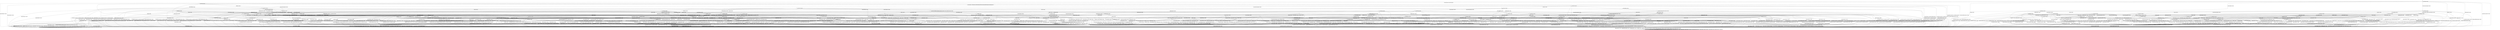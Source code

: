 digraph g {

	s0 [shape="circle" label="s0"];
	s1 [shape="circle" label="s1"];
	s2 [shape="circle" label="s2"];
	s3 [shape="circle" label="s3"];
	s4 [shape="circle" label="s4"];
	s5 [shape="circle" label="s5"];
	s6 [shape="circle" label="s6"];
	s7 [shape="circle" label="s7"];
	s8 [shape="circle" label="s8"];
	s9 [shape="circle" label="s9"];
	s10 [shape="circle" label="s10"];
	s11 [shape="circle" label="s11"];
	s12 [shape="circle" label="s12"];
	s13 [shape="circle" label="s13"];
	s14 [shape="circle" label="s14"];
	s15 [shape="circle" label="s15"];
	s16 [shape="circle" label="s16"];
	s17 [shape="circle" label="s17"];
	s18 [shape="circle" label="s18"];
	s19 [shape="circle" label="s19"];
	s20 [shape="circle" label="s20"];
	s21 [shape="circle" label="s21"];
	s22 [shape="circle" label="s22"];
	s23 [shape="circle" label="s23"];
	s24 [shape="circle" label="s24"];
	s25 [shape="circle" label="s25"];
	s26 [shape="circle" label="s26"];
	s27 [shape="circle" label="s27"];
	s28 [shape="circle" label="s28"];
	s29 [shape="circle" label="s29"];
	s30 [shape="circle" label="s30"];
	s31 [shape="circle" label="s31"];
	s32 [shape="circle" label="s32"];
	s33 [shape="circle" label="s33"];
	s34 [shape="circle" label="s34"];
	s35 [shape="circle" label="s35"];
	s36 [shape="circle" label="s36"];
	s37 [shape="circle" label="s37"];
	s38 [shape="circle" label="s38"];
	s39 [shape="circle" label="s39"];
	s40 [shape="circle" label="s40"];
	s41 [shape="circle" label="s41"];
	s42 [shape="circle" label="s42"];
	s43 [shape="circle" label="s43"];
	s44 [shape="circle" label="s44"];
	s45 [shape="circle" label="s45"];
	s46 [shape="circle" label="s46"];
	s47 [shape="circle" label="s47"];
	s48 [shape="circle" label="s48"];
	s49 [shape="circle" label="s49"];
	s50 [shape="circle" label="s50"];
	s51 [shape="circle" label="s51"];
	s52 [shape="circle" label="s52"];
	s53 [shape="circle" label="s53"];
	s54 [shape="circle" label="s54"];
	s55 [shape="circle" label="s55"];
	s56 [shape="circle" label="s56"];
	s57 [shape="circle" label="s57"];
	s58 [shape="circle" label="s58"];
	s59 [shape="circle" label="s59"];
	s60 [shape="circle" label="s60"];
	s61 [shape="circle" label="s61"];
	s62 [shape="circle" label="s62"];
	s63 [shape="circle" label="s63"];
	s64 [shape="circle" label="s64"];
	s65 [shape="circle" label="s65"];
	s66 [shape="circle" label="s66"];
	s67 [shape="circle" label="s67"];
	s68 [shape="circle" label="s68"];
	s69 [shape="circle" label="s69"];
	s70 [shape="circle" label="s70"];
	s71 [shape="circle" label="s71"];
	s72 [shape="circle" label="s72"];
	s73 [shape="circle" label="s73"];
	s74 [shape="circle" label="s74"];
	s75 [shape="circle" label="s75"];
	s76 [shape="circle" label="s76"];
	s77 [shape="circle" label="s77"];
	s78 [shape="circle" label="s78"];
	s79 [shape="circle" label="s79"];
	s80 [shape="circle" label="s80"];
	s81 [shape="circle" label="s81"];
	s82 [shape="circle" label="s82"];
	s83 [shape="circle" label="s83"];
	s84 [shape="circle" label="s84"];
	s85 [shape="circle" label="s85"];
	s86 [shape="circle" label="s86"];
	s87 [shape="circle" label="s87"];
	s88 [shape="circle" label="s88"];
	s89 [shape="circle" label="s89"];
	s90 [shape="circle" label="s90"];
	s91 [shape="circle" label="s91"];
	s92 [shape="circle" label="s92"];
	s93 [shape="circle" label="s93"];
	s94 [shape="circle" label="s94"];
	s95 [shape="circle" label="s95"];
	s96 [shape="circle" label="s96"];
	s97 [shape="circle" label="s97"];
	s98 [shape="circle" label="s98"];
	s99 [shape="circle" label="s99"];
	s100 [shape="circle" label="s100"];
	s101 [shape="circle" label="s101"];
	s102 [shape="circle" label="s102"];
	s103 [shape="circle" label="s103"];
	s104 [shape="circle" label="s104"];
	s105 [shape="circle" label="s105"];
	s106 [shape="circle" label="s106"];
	s107 [shape="circle" label="s107"];
	s108 [shape="circle" label="s108"];
	s109 [shape="circle" label="s109"];
	s110 [shape="circle" label="s110"];
	s111 [shape="circle" label="s111"];
	s112 [shape="circle" label="s112"];
	s113 [shape="circle" label="s113"];
	s114 [shape="circle" label="s114"];
	s115 [shape="circle" label="s115"];
	s116 [shape="circle" label="s116"];
	s117 [shape="circle" label="s117"];
	s118 [shape="circle" label="s118"];
	s0 -> s2 [label="ECDH_CLIENT_HELLO / HELLO_VERIFY_REQUEST"];
	s0 -> s16 [label="ECDH_CLIENT_KEY_EXCHANGE / TIMEOUT"];
	s0 -> s7 [label="CHANGE_CIPHER_SPEC / TIMEOUT"];
	s0 -> s5 [label="FINISHED / TIMEOUT"];
	s0 -> s0 [label="APPLICATION / TIMEOUT"];
	s0 -> s5 [label="CERTIFICATE / TIMEOUT"];
	s0 -> s8 [label="EMPTY_CERTIFICATE / TIMEOUT"];
	s0 -> s5 [label="CERTIFICATE_VERIFY / TIMEOUT"];
	s0 -> s1 [label="Alert(WARNING,CLOSE_NOTIFY) / TIMEOUT"];
	s0 -> s1 [label="Alert(FATAL,UNEXPECTED_MESSAGE) / TIMEOUT"];
	s1 -> s3 [label="ECDH_CLIENT_HELLO / TIMEOUT"];
	s1 -> s3 [label="ECDH_CLIENT_KEY_EXCHANGE / TIMEOUT"];
	s1 -> s3 [label="CHANGE_CIPHER_SPEC / TIMEOUT"];
	s1 -> s3 [label="FINISHED / TIMEOUT"];
	s1 -> s3 [label="APPLICATION / TIMEOUT"];
	s1 -> s3 [label="CERTIFICATE / TIMEOUT"];
	s1 -> s3 [label="EMPTY_CERTIFICATE / TIMEOUT"];
	s1 -> s3 [label="CERTIFICATE_VERIFY / TIMEOUT"];
	s1 -> s3 [label="Alert(WARNING,CLOSE_NOTIFY) / TIMEOUT"];
	s1 -> s3 [label="Alert(FATAL,UNEXPECTED_MESSAGE) / TIMEOUT"];
	s2 -> s4 [label="ECDH_CLIENT_HELLO / SERVER_HELLO|RSA_CERTIFICATE|ECDHE_SERVER_KEY_EXCHANGE|CERTIFICATE_REQUEST|SERVER_HELLO_DONE"];
	s2 -> s23 [label="ECDH_CLIENT_KEY_EXCHANGE / TIMEOUT"];
	s2 -> s7 [label="CHANGE_CIPHER_SPEC / TIMEOUT"];
	s2 -> s6 [label="FINISHED / TIMEOUT"];
	s2 -> s2 [label="APPLICATION / TIMEOUT"];
	s2 -> s52 [label="CERTIFICATE / TIMEOUT"];
	s2 -> s12 [label="EMPTY_CERTIFICATE / TIMEOUT"];
	s2 -> s6 [label="CERTIFICATE_VERIFY / TIMEOUT"];
	s2 -> s1 [label="Alert(WARNING,CLOSE_NOTIFY) / Alert(WARNING,CLOSE_NOTIFY)"];
	s2 -> s1 [label="Alert(FATAL,UNEXPECTED_MESSAGE) / TIMEOUT"];
	s3 -> s3 [label="ECDH_CLIENT_HELLO / SOCKET_CLOSED"];
	s3 -> s3 [label="ECDH_CLIENT_KEY_EXCHANGE / SOCKET_CLOSED"];
	s3 -> s3 [label="CHANGE_CIPHER_SPEC / SOCKET_CLOSED"];
	s3 -> s3 [label="FINISHED / SOCKET_CLOSED"];
	s3 -> s3 [label="APPLICATION / SOCKET_CLOSED"];
	s3 -> s3 [label="CERTIFICATE / SOCKET_CLOSED"];
	s3 -> s3 [label="EMPTY_CERTIFICATE / SOCKET_CLOSED"];
	s3 -> s3 [label="CERTIFICATE_VERIFY / SOCKET_CLOSED"];
	s3 -> s3 [label="Alert(WARNING,CLOSE_NOTIFY) / SOCKET_CLOSED"];
	s3 -> s3 [label="Alert(FATAL,UNEXPECTED_MESSAGE) / SOCKET_CLOSED"];
	s4 -> s1 [label="ECDH_CLIENT_HELLO / Alert(FATAL,UNEXPECTED_MESSAGE)"];
	s4 -> s20 [label="ECDH_CLIENT_KEY_EXCHANGE / TIMEOUT"];
	s4 -> s7 [label="CHANGE_CIPHER_SPEC / TIMEOUT"];
	s4 -> s6 [label="FINISHED / TIMEOUT"];
	s4 -> s4 [label="APPLICATION / TIMEOUT"];
	s4 -> s50 [label="CERTIFICATE / TIMEOUT"];
	s4 -> s10 [label="EMPTY_CERTIFICATE / TIMEOUT"];
	s4 -> s6 [label="CERTIFICATE_VERIFY / TIMEOUT"];
	s4 -> s1 [label="Alert(WARNING,CLOSE_NOTIFY) / Alert(WARNING,CLOSE_NOTIFY)"];
	s4 -> s1 [label="Alert(FATAL,UNEXPECTED_MESSAGE) / TIMEOUT"];
	s5 -> s5 [label="ECDH_CLIENT_HELLO / TIMEOUT"];
	s5 -> s5 [label="ECDH_CLIENT_KEY_EXCHANGE / TIMEOUT"];
	s5 -> s7 [label="CHANGE_CIPHER_SPEC / TIMEOUT"];
	s5 -> s5 [label="FINISHED / TIMEOUT"];
	s5 -> s5 [label="APPLICATION / TIMEOUT"];
	s5 -> s5 [label="CERTIFICATE / TIMEOUT"];
	s5 -> s5 [label="EMPTY_CERTIFICATE / TIMEOUT"];
	s5 -> s5 [label="CERTIFICATE_VERIFY / TIMEOUT"];
	s5 -> s1 [label="Alert(WARNING,CLOSE_NOTIFY) / TIMEOUT"];
	s5 -> s1 [label="Alert(FATAL,UNEXPECTED_MESSAGE) / TIMEOUT"];
	s6 -> s6 [label="ECDH_CLIENT_HELLO / TIMEOUT"];
	s6 -> s6 [label="ECDH_CLIENT_KEY_EXCHANGE / TIMEOUT"];
	s6 -> s7 [label="CHANGE_CIPHER_SPEC / TIMEOUT"];
	s6 -> s6 [label="FINISHED / TIMEOUT"];
	s6 -> s6 [label="APPLICATION / TIMEOUT"];
	s6 -> s6 [label="CERTIFICATE / TIMEOUT"];
	s6 -> s6 [label="EMPTY_CERTIFICATE / TIMEOUT"];
	s6 -> s6 [label="CERTIFICATE_VERIFY / TIMEOUT"];
	s6 -> s1 [label="Alert(WARNING,CLOSE_NOTIFY) / Alert(WARNING,CLOSE_NOTIFY)"];
	s6 -> s1 [label="Alert(FATAL,UNEXPECTED_MESSAGE) / TIMEOUT"];
	s7 -> s7 [label="ECDH_CLIENT_HELLO / TIMEOUT"];
	s7 -> s7 [label="ECDH_CLIENT_KEY_EXCHANGE / TIMEOUT"];
	s7 -> s7 [label="CHANGE_CIPHER_SPEC / TIMEOUT"];
	s7 -> s7 [label="FINISHED / TIMEOUT"];
	s7 -> s7 [label="APPLICATION / TIMEOUT"];
	s7 -> s7 [label="CERTIFICATE / TIMEOUT"];
	s7 -> s7 [label="EMPTY_CERTIFICATE / TIMEOUT"];
	s7 -> s7 [label="CERTIFICATE_VERIFY / TIMEOUT"];
	s7 -> s7 [label="Alert(WARNING,CLOSE_NOTIFY) / TIMEOUT"];
	s7 -> s7 [label="Alert(FATAL,UNEXPECTED_MESSAGE) / TIMEOUT"];
	s8 -> s113 [label="ECDH_CLIENT_HELLO / TIMEOUT"];
	s8 -> s32 [label="ECDH_CLIENT_KEY_EXCHANGE / TIMEOUT"];
	s8 -> s9 [label="CHANGE_CIPHER_SPEC / TIMEOUT"];
	s8 -> s106 [label="FINISHED / TIMEOUT"];
	s8 -> s8 [label="APPLICATION / TIMEOUT"];
	s8 -> s5 [label="CERTIFICATE / TIMEOUT"];
	s8 -> s5 [label="EMPTY_CERTIFICATE / TIMEOUT"];
	s8 -> s14 [label="CERTIFICATE_VERIFY / TIMEOUT"];
	s8 -> s1 [label="Alert(WARNING,CLOSE_NOTIFY) / TIMEOUT"];
	s8 -> s1 [label="Alert(FATAL,UNEXPECTED_MESSAGE) / TIMEOUT"];
	s9 -> s1 [label="ECDH_CLIENT_HELLO / TIMEOUT"];
	s9 -> s1 [label="ECDH_CLIENT_KEY_EXCHANGE / TIMEOUT"];
	s9 -> s7 [label="CHANGE_CIPHER_SPEC / TIMEOUT"];
	s9 -> s1 [label="FINISHED / TIMEOUT"];
	s9 -> s9 [label="APPLICATION / TIMEOUT"];
	s9 -> s1 [label="CERTIFICATE / TIMEOUT"];
	s9 -> s1 [label="EMPTY_CERTIFICATE / TIMEOUT"];
	s9 -> s1 [label="CERTIFICATE_VERIFY / TIMEOUT"];
	s9 -> s9 [label="Alert(WARNING,CLOSE_NOTIFY) / TIMEOUT"];
	s9 -> s9 [label="Alert(FATAL,UNEXPECTED_MESSAGE) / TIMEOUT"];
	s10 -> s28 [label="ECDH_CLIENT_HELLO / TIMEOUT"];
	s10 -> s26 [label="ECDH_CLIENT_KEY_EXCHANGE / TIMEOUT"];
	s10 -> s11 [label="CHANGE_CIPHER_SPEC / TIMEOUT"];
	s10 -> s84 [label="FINISHED / TIMEOUT"];
	s10 -> s10 [label="APPLICATION / TIMEOUT"];
	s10 -> s6 [label="CERTIFICATE / TIMEOUT"];
	s10 -> s6 [label="EMPTY_CERTIFICATE / TIMEOUT"];
	s10 -> s10 [label="CERTIFICATE_VERIFY / TIMEOUT"];
	s10 -> s1 [label="Alert(WARNING,CLOSE_NOTIFY) / Alert(WARNING,CLOSE_NOTIFY)"];
	s10 -> s1 [label="Alert(FATAL,UNEXPECTED_MESSAGE) / TIMEOUT"];
	s11 -> s1 [label="ECDH_CLIENT_HELLO / Alert(FATAL,BAD_CERTIFICATE)"];
	s11 -> s1 [label="ECDH_CLIENT_KEY_EXCHANGE / Alert(FATAL,BAD_CERTIFICATE)"];
	s11 -> s7 [label="CHANGE_CIPHER_SPEC / TIMEOUT"];
	s11 -> s1 [label="FINISHED / Alert(FATAL,BAD_CERTIFICATE)"];
	s11 -> s11 [label="APPLICATION / TIMEOUT"];
	s11 -> s1 [label="CERTIFICATE / Alert(FATAL,BAD_CERTIFICATE)"];
	s11 -> s1 [label="EMPTY_CERTIFICATE / Alert(FATAL,BAD_CERTIFICATE)"];
	s11 -> s1 [label="CERTIFICATE_VERIFY / Alert(FATAL,BAD_CERTIFICATE)"];
	s11 -> s11 [label="Alert(WARNING,CLOSE_NOTIFY) / TIMEOUT"];
	s11 -> s11 [label="Alert(FATAL,UNEXPECTED_MESSAGE) / TIMEOUT"];
	s12 -> s18 [label="ECDH_CLIENT_HELLO / TIMEOUT"];
	s12 -> s15 [label="ECDH_CLIENT_KEY_EXCHANGE / TIMEOUT"];
	s12 -> s13 [label="CHANGE_CIPHER_SPEC / TIMEOUT"];
	s12 -> s72 [label="FINISHED / TIMEOUT"];
	s12 -> s12 [label="APPLICATION / TIMEOUT"];
	s12 -> s6 [label="CERTIFICATE / TIMEOUT"];
	s12 -> s6 [label="EMPTY_CERTIFICATE / TIMEOUT"];
	s12 -> s61 [label="CERTIFICATE_VERIFY / TIMEOUT"];
	s12 -> s1 [label="Alert(WARNING,CLOSE_NOTIFY) / Alert(WARNING,CLOSE_NOTIFY)"];
	s12 -> s1 [label="Alert(FATAL,UNEXPECTED_MESSAGE) / TIMEOUT"];
	s13 -> s1 [label="ECDH_CLIENT_HELLO / Alert(FATAL,UNEXPECTED_MESSAGE)"];
	s13 -> s1 [label="ECDH_CLIENT_KEY_EXCHANGE / Alert(FATAL,UNEXPECTED_MESSAGE)"];
	s13 -> s7 [label="CHANGE_CIPHER_SPEC / TIMEOUT"];
	s13 -> s1 [label="FINISHED / Alert(FATAL,UNEXPECTED_MESSAGE)"];
	s13 -> s13 [label="APPLICATION / TIMEOUT"];
	s13 -> s1 [label="CERTIFICATE / Alert(FATAL,UNEXPECTED_MESSAGE)"];
	s13 -> s1 [label="EMPTY_CERTIFICATE / Alert(FATAL,UNEXPECTED_MESSAGE)"];
	s13 -> s1 [label="CERTIFICATE_VERIFY / Alert(FATAL,UNEXPECTED_MESSAGE)"];
	s13 -> s13 [label="Alert(WARNING,CLOSE_NOTIFY) / TIMEOUT"];
	s13 -> s13 [label="Alert(FATAL,UNEXPECTED_MESSAGE) / TIMEOUT"];
	s14 -> s29 [label="ECDH_CLIENT_HELLO / TIMEOUT"];
	s14 -> s37 [label="ECDH_CLIENT_KEY_EXCHANGE / TIMEOUT"];
	s14 -> s9 [label="CHANGE_CIPHER_SPEC / TIMEOUT"];
	s14 -> s17 [label="FINISHED / TIMEOUT"];
	s14 -> s14 [label="APPLICATION / TIMEOUT"];
	s14 -> s5 [label="CERTIFICATE / TIMEOUT"];
	s14 -> s5 [label="EMPTY_CERTIFICATE / TIMEOUT"];
	s14 -> s5 [label="CERTIFICATE_VERIFY / TIMEOUT"];
	s14 -> s1 [label="Alert(WARNING,CLOSE_NOTIFY) / TIMEOUT"];
	s14 -> s1 [label="Alert(FATAL,UNEXPECTED_MESSAGE) / TIMEOUT"];
	s15 -> s19 [label="ECDH_CLIENT_HELLO / TIMEOUT"];
	s15 -> s6 [label="ECDH_CLIENT_KEY_EXCHANGE / TIMEOUT"];
	s15 -> s13 [label="CHANGE_CIPHER_SPEC / TIMEOUT"];
	s15 -> s25 [label="FINISHED / TIMEOUT"];
	s15 -> s15 [label="APPLICATION / TIMEOUT"];
	s15 -> s6 [label="CERTIFICATE / TIMEOUT"];
	s15 -> s6 [label="EMPTY_CERTIFICATE / TIMEOUT"];
	s15 -> s54 [label="CERTIFICATE_VERIFY / TIMEOUT"];
	s15 -> s1 [label="Alert(WARNING,CLOSE_NOTIFY) / Alert(WARNING,CLOSE_NOTIFY)"];
	s15 -> s1 [label="Alert(FATAL,UNEXPECTED_MESSAGE) / TIMEOUT"];
	s16 -> s88 [label="ECDH_CLIENT_HELLO / TIMEOUT"];
	s16 -> s5 [label="ECDH_CLIENT_KEY_EXCHANGE / TIMEOUT"];
	s16 -> s9 [label="CHANGE_CIPHER_SPEC / TIMEOUT"];
	s16 -> s70 [label="FINISHED / TIMEOUT"];
	s16 -> s16 [label="APPLICATION / TIMEOUT"];
	s16 -> s32 [label="CERTIFICATE / TIMEOUT"];
	s16 -> s32 [label="EMPTY_CERTIFICATE / TIMEOUT"];
	s16 -> s30 [label="CERTIFICATE_VERIFY / TIMEOUT"];
	s16 -> s1 [label="Alert(WARNING,CLOSE_NOTIFY) / TIMEOUT"];
	s16 -> s1 [label="Alert(FATAL,UNEXPECTED_MESSAGE) / TIMEOUT"];
	s17 -> s83 [label="ECDH_CLIENT_HELLO / TIMEOUT"];
	s17 -> s63 [label="ECDH_CLIENT_KEY_EXCHANGE / TIMEOUT"];
	s17 -> s9 [label="CHANGE_CIPHER_SPEC / TIMEOUT"];
	s17 -> s5 [label="FINISHED / TIMEOUT"];
	s17 -> s17 [label="APPLICATION / TIMEOUT"];
	s17 -> s5 [label="CERTIFICATE / TIMEOUT"];
	s17 -> s5 [label="EMPTY_CERTIFICATE / TIMEOUT"];
	s17 -> s5 [label="CERTIFICATE_VERIFY / TIMEOUT"];
	s17 -> s1 [label="Alert(WARNING,CLOSE_NOTIFY) / TIMEOUT"];
	s17 -> s1 [label="Alert(FATAL,UNEXPECTED_MESSAGE) / TIMEOUT"];
	s18 -> s6 [label="ECDH_CLIENT_HELLO / TIMEOUT"];
	s18 -> s19 [label="ECDH_CLIENT_KEY_EXCHANGE / TIMEOUT"];
	s18 -> s13 [label="CHANGE_CIPHER_SPEC / TIMEOUT"];
	s18 -> s78 [label="FINISHED / TIMEOUT"];
	s18 -> s18 [label="APPLICATION / TIMEOUT"];
	s18 -> s6 [label="CERTIFICATE / TIMEOUT"];
	s18 -> s6 [label="EMPTY_CERTIFICATE / TIMEOUT"];
	s18 -> s80 [label="CERTIFICATE_VERIFY / TIMEOUT"];
	s18 -> s1 [label="Alert(WARNING,CLOSE_NOTIFY) / Alert(WARNING,CLOSE_NOTIFY)"];
	s18 -> s1 [label="Alert(FATAL,UNEXPECTED_MESSAGE) / TIMEOUT"];
	s19 -> s6 [label="ECDH_CLIENT_HELLO / TIMEOUT"];
	s19 -> s6 [label="ECDH_CLIENT_KEY_EXCHANGE / TIMEOUT"];
	s19 -> s13 [label="CHANGE_CIPHER_SPEC / TIMEOUT"];
	s19 -> s98 [label="FINISHED / TIMEOUT"];
	s19 -> s19 [label="APPLICATION / TIMEOUT"];
	s19 -> s6 [label="CERTIFICATE / TIMEOUT"];
	s19 -> s6 [label="EMPTY_CERTIFICATE / TIMEOUT"];
	s19 -> s95 [label="CERTIFICATE_VERIFY / TIMEOUT"];
	s19 -> s1 [label="Alert(WARNING,CLOSE_NOTIFY) / Alert(WARNING,CLOSE_NOTIFY)"];
	s19 -> s1 [label="Alert(FATAL,UNEXPECTED_MESSAGE) / TIMEOUT"];
	s20 -> s117 [label="ECDH_CLIENT_HELLO / TIMEOUT"];
	s20 -> s6 [label="ECDH_CLIENT_KEY_EXCHANGE / TIMEOUT"];
	s20 -> s44 [label="CHANGE_CIPHER_SPEC / TIMEOUT"];
	s20 -> s24 [label="FINISHED / TIMEOUT"];
	s20 -> s20 [label="APPLICATION / TIMEOUT"];
	s20 -> s62 [label="CERTIFICATE / TIMEOUT"];
	s20 -> s26 [label="EMPTY_CERTIFICATE / TIMEOUT"];
	s20 -> s21 [label="CERTIFICATE_VERIFY / TIMEOUT"];
	s20 -> s1 [label="Alert(WARNING,CLOSE_NOTIFY) / Alert(WARNING,CLOSE_NOTIFY)"];
	s20 -> s1 [label="Alert(FATAL,UNEXPECTED_MESSAGE) / TIMEOUT"];
	s21 -> s33 [label="ECDH_CLIENT_HELLO / TIMEOUT"];
	s21 -> s6 [label="ECDH_CLIENT_KEY_EXCHANGE / TIMEOUT"];
	s21 -> s22 [label="CHANGE_CIPHER_SPEC / TIMEOUT"];
	s21 -> s21 [label="FINISHED / TIMEOUT"];
	s21 -> s21 [label="APPLICATION / TIMEOUT"];
	s21 -> s27 [label="CERTIFICATE / TIMEOUT"];
	s21 -> s27 [label="EMPTY_CERTIFICATE / TIMEOUT"];
	s21 -> s6 [label="CERTIFICATE_VERIFY / TIMEOUT"];
	s21 -> s1 [label="Alert(WARNING,CLOSE_NOTIFY) / Alert(WARNING,CLOSE_NOTIFY)"];
	s21 -> s1 [label="Alert(FATAL,UNEXPECTED_MESSAGE) / TIMEOUT"];
	s22 -> s1 [label="ECDH_CLIENT_HELLO / Alert(FATAL,HANDSHAKE_FAILURE)"];
	s22 -> s1 [label="ECDH_CLIENT_KEY_EXCHANGE / Alert(FATAL,HANDSHAKE_FAILURE)"];
	s22 -> s7 [label="CHANGE_CIPHER_SPEC / TIMEOUT"];
	s22 -> s1 [label="FINISHED / Alert(FATAL,HANDSHAKE_FAILURE)"];
	s22 -> s22 [label="APPLICATION / TIMEOUT"];
	s22 -> s1 [label="CERTIFICATE / Alert(FATAL,HANDSHAKE_FAILURE)"];
	s22 -> s1 [label="EMPTY_CERTIFICATE / Alert(FATAL,HANDSHAKE_FAILURE)"];
	s22 -> s1 [label="CERTIFICATE_VERIFY / Alert(FATAL,HANDSHAKE_FAILURE)"];
	s22 -> s22 [label="Alert(WARNING,CLOSE_NOTIFY) / TIMEOUT"];
	s22 -> s22 [label="Alert(FATAL,UNEXPECTED_MESSAGE) / TIMEOUT"];
	s23 -> s117 [label="ECDH_CLIENT_HELLO / TIMEOUT"];
	s23 -> s6 [label="ECDH_CLIENT_KEY_EXCHANGE / TIMEOUT"];
	s23 -> s13 [label="CHANGE_CIPHER_SPEC / TIMEOUT"];
	s23 -> s24 [label="FINISHED / TIMEOUT"];
	s23 -> s23 [label="APPLICATION / TIMEOUT"];
	s23 -> s15 [label="CERTIFICATE / TIMEOUT"];
	s23 -> s15 [label="EMPTY_CERTIFICATE / TIMEOUT"];
	s23 -> s101 [label="CERTIFICATE_VERIFY / TIMEOUT"];
	s23 -> s1 [label="Alert(WARNING,CLOSE_NOTIFY) / Alert(WARNING,CLOSE_NOTIFY)"];
	s23 -> s1 [label="Alert(FATAL,UNEXPECTED_MESSAGE) / TIMEOUT"];
	s24 -> s42 [label="ECDH_CLIENT_HELLO / TIMEOUT"];
	s24 -> s6 [label="ECDH_CLIENT_KEY_EXCHANGE / TIMEOUT"];
	s24 -> s13 [label="CHANGE_CIPHER_SPEC / TIMEOUT"];
	s24 -> s6 [label="FINISHED / TIMEOUT"];
	s24 -> s24 [label="APPLICATION / TIMEOUT"];
	s24 -> s25 [label="CERTIFICATE / TIMEOUT"];
	s24 -> s25 [label="EMPTY_CERTIFICATE / TIMEOUT"];
	s24 -> s104 [label="CERTIFICATE_VERIFY / TIMEOUT"];
	s24 -> s1 [label="Alert(WARNING,CLOSE_NOTIFY) / Alert(WARNING,CLOSE_NOTIFY)"];
	s24 -> s1 [label="Alert(FATAL,UNEXPECTED_MESSAGE) / TIMEOUT"];
	s25 -> s98 [label="ECDH_CLIENT_HELLO / TIMEOUT"];
	s25 -> s6 [label="ECDH_CLIENT_KEY_EXCHANGE / TIMEOUT"];
	s25 -> s13 [label="CHANGE_CIPHER_SPEC / TIMEOUT"];
	s25 -> s6 [label="FINISHED / TIMEOUT"];
	s25 -> s25 [label="APPLICATION / TIMEOUT"];
	s25 -> s6 [label="CERTIFICATE / TIMEOUT"];
	s25 -> s6 [label="EMPTY_CERTIFICATE / TIMEOUT"];
	s25 -> s39 [label="CERTIFICATE_VERIFY / TIMEOUT"];
	s25 -> s1 [label="Alert(WARNING,CLOSE_NOTIFY) / Alert(WARNING,CLOSE_NOTIFY)"];
	s25 -> s1 [label="Alert(FATAL,UNEXPECTED_MESSAGE) / TIMEOUT"];
	s26 -> s38 [label="ECDH_CLIENT_HELLO / TIMEOUT"];
	s26 -> s6 [label="ECDH_CLIENT_KEY_EXCHANGE / TIMEOUT"];
	s26 -> s11 [label="CHANGE_CIPHER_SPEC / TIMEOUT"];
	s26 -> s107 [label="FINISHED / TIMEOUT"];
	s26 -> s26 [label="APPLICATION / TIMEOUT"];
	s26 -> s6 [label="CERTIFICATE / TIMEOUT"];
	s26 -> s6 [label="EMPTY_CERTIFICATE / TIMEOUT"];
	s26 -> s41 [label="CERTIFICATE_VERIFY / TIMEOUT"];
	s26 -> s1 [label="Alert(WARNING,CLOSE_NOTIFY) / Alert(WARNING,CLOSE_NOTIFY)"];
	s26 -> s1 [label="Alert(FATAL,UNEXPECTED_MESSAGE) / TIMEOUT"];
	s27 -> s82 [label="ECDH_CLIENT_HELLO / TIMEOUT"];
	s27 -> s6 [label="ECDH_CLIENT_KEY_EXCHANGE / TIMEOUT"];
	s27 -> s22 [label="CHANGE_CIPHER_SPEC / TIMEOUT"];
	s27 -> s96 [label="FINISHED / TIMEOUT"];
	s27 -> s27 [label="APPLICATION / TIMEOUT"];
	s27 -> s6 [label="CERTIFICATE / TIMEOUT"];
	s27 -> s6 [label="EMPTY_CERTIFICATE / TIMEOUT"];
	s27 -> s6 [label="CERTIFICATE_VERIFY / TIMEOUT"];
	s27 -> s1 [label="Alert(WARNING,CLOSE_NOTIFY) / Alert(WARNING,CLOSE_NOTIFY)"];
	s27 -> s1 [label="Alert(FATAL,UNEXPECTED_MESSAGE) / TIMEOUT"];
	s28 -> s6 [label="ECDH_CLIENT_HELLO / TIMEOUT"];
	s28 -> s38 [label="ECDH_CLIENT_KEY_EXCHANGE / TIMEOUT"];
	s28 -> s11 [label="CHANGE_CIPHER_SPEC / TIMEOUT"];
	s28 -> s85 [label="FINISHED / TIMEOUT"];
	s28 -> s28 [label="APPLICATION / TIMEOUT"];
	s28 -> s6 [label="CERTIFICATE / TIMEOUT"];
	s28 -> s6 [label="EMPTY_CERTIFICATE / TIMEOUT"];
	s28 -> s91 [label="CERTIFICATE_VERIFY / TIMEOUT"];
	s28 -> s1 [label="Alert(WARNING,CLOSE_NOTIFY) / Alert(WARNING,CLOSE_NOTIFY)"];
	s28 -> s1 [label="Alert(FATAL,UNEXPECTED_MESSAGE) / TIMEOUT"];
	s29 -> s5 [label="ECDH_CLIENT_HELLO / TIMEOUT"];
	s29 -> s43 [label="ECDH_CLIENT_KEY_EXCHANGE / TIMEOUT"];
	s29 -> s9 [label="CHANGE_CIPHER_SPEC / TIMEOUT"];
	s29 -> s83 [label="FINISHED / TIMEOUT"];
	s29 -> s29 [label="APPLICATION / TIMEOUT"];
	s29 -> s5 [label="CERTIFICATE / TIMEOUT"];
	s29 -> s5 [label="EMPTY_CERTIFICATE / TIMEOUT"];
	s29 -> s5 [label="CERTIFICATE_VERIFY / TIMEOUT"];
	s29 -> s1 [label="Alert(WARNING,CLOSE_NOTIFY) / TIMEOUT"];
	s29 -> s1 [label="Alert(FATAL,UNEXPECTED_MESSAGE) / TIMEOUT"];
	s30 -> s31 [label="ECDH_CLIENT_HELLO / TIMEOUT"];
	s30 -> s5 [label="ECDH_CLIENT_KEY_EXCHANGE / TIMEOUT"];
	s30 -> s9 [label="CHANGE_CIPHER_SPEC / TIMEOUT"];
	s30 -> s59 [label="FINISHED / TIMEOUT"];
	s30 -> s30 [label="APPLICATION / TIMEOUT"];
	s30 -> s37 [label="CERTIFICATE / TIMEOUT"];
	s30 -> s37 [label="EMPTY_CERTIFICATE / TIMEOUT"];
	s30 -> s5 [label="CERTIFICATE_VERIFY / TIMEOUT"];
	s30 -> s1 [label="Alert(WARNING,CLOSE_NOTIFY) / TIMEOUT"];
	s30 -> s1 [label="Alert(FATAL,UNEXPECTED_MESSAGE) / TIMEOUT"];
	s31 -> s5 [label="ECDH_CLIENT_HELLO / TIMEOUT"];
	s31 -> s5 [label="ECDH_CLIENT_KEY_EXCHANGE / TIMEOUT"];
	s31 -> s9 [label="CHANGE_CIPHER_SPEC / TIMEOUT"];
	s31 -> s34 [label="FINISHED / TIMEOUT"];
	s31 -> s31 [label="APPLICATION / TIMEOUT"];
	s31 -> s43 [label="CERTIFICATE / TIMEOUT"];
	s31 -> s43 [label="EMPTY_CERTIFICATE / TIMEOUT"];
	s31 -> s5 [label="CERTIFICATE_VERIFY / TIMEOUT"];
	s31 -> s1 [label="Alert(WARNING,CLOSE_NOTIFY) / TIMEOUT"];
	s31 -> s1 [label="Alert(FATAL,UNEXPECTED_MESSAGE) / TIMEOUT"];
	s32 -> s105 [label="ECDH_CLIENT_HELLO / TIMEOUT"];
	s32 -> s5 [label="ECDH_CLIENT_KEY_EXCHANGE / TIMEOUT"];
	s32 -> s9 [label="CHANGE_CIPHER_SPEC / TIMEOUT"];
	s32 -> s73 [label="FINISHED / TIMEOUT"];
	s32 -> s32 [label="APPLICATION / TIMEOUT"];
	s32 -> s5 [label="CERTIFICATE / TIMEOUT"];
	s32 -> s5 [label="EMPTY_CERTIFICATE / TIMEOUT"];
	s32 -> s37 [label="CERTIFICATE_VERIFY / TIMEOUT"];
	s32 -> s1 [label="Alert(WARNING,CLOSE_NOTIFY) / TIMEOUT"];
	s32 -> s1 [label="Alert(FATAL,UNEXPECTED_MESSAGE) / TIMEOUT"];
	s33 -> s6 [label="ECDH_CLIENT_HELLO / TIMEOUT"];
	s33 -> s6 [label="ECDH_CLIENT_KEY_EXCHANGE / TIMEOUT"];
	s33 -> s22 [label="CHANGE_CIPHER_SPEC / TIMEOUT"];
	s33 -> s35 [label="FINISHED / TIMEOUT"];
	s33 -> s33 [label="APPLICATION / TIMEOUT"];
	s33 -> s82 [label="CERTIFICATE / TIMEOUT"];
	s33 -> s82 [label="EMPTY_CERTIFICATE / TIMEOUT"];
	s33 -> s6 [label="CERTIFICATE_VERIFY / TIMEOUT"];
	s33 -> s1 [label="Alert(WARNING,CLOSE_NOTIFY) / Alert(WARNING,CLOSE_NOTIFY)"];
	s33 -> s1 [label="Alert(FATAL,UNEXPECTED_MESSAGE) / TIMEOUT"];
	s34 -> s5 [label="ECDH_CLIENT_HELLO / TIMEOUT"];
	s34 -> s5 [label="ECDH_CLIENT_KEY_EXCHANGE / TIMEOUT"];
	s34 -> s9 [label="CHANGE_CIPHER_SPEC / TIMEOUT"];
	s34 -> s5 [label="FINISHED / TIMEOUT"];
	s34 -> s34 [label="APPLICATION / TIMEOUT"];
	s34 -> s58 [label="CERTIFICATE / TIMEOUT"];
	s34 -> s58 [label="EMPTY_CERTIFICATE / TIMEOUT"];
	s34 -> s5 [label="CERTIFICATE_VERIFY / TIMEOUT"];
	s34 -> s1 [label="Alert(WARNING,CLOSE_NOTIFY) / TIMEOUT"];
	s34 -> s1 [label="Alert(FATAL,UNEXPECTED_MESSAGE) / TIMEOUT"];
	s35 -> s6 [label="ECDH_CLIENT_HELLO / TIMEOUT"];
	s35 -> s6 [label="ECDH_CLIENT_KEY_EXCHANGE / TIMEOUT"];
	s35 -> s22 [label="CHANGE_CIPHER_SPEC / TIMEOUT"];
	s35 -> s6 [label="FINISHED / TIMEOUT"];
	s35 -> s35 [label="APPLICATION / TIMEOUT"];
	s35 -> s36 [label="CERTIFICATE / TIMEOUT"];
	s35 -> s36 [label="EMPTY_CERTIFICATE / TIMEOUT"];
	s35 -> s6 [label="CERTIFICATE_VERIFY / TIMEOUT"];
	s35 -> s1 [label="Alert(WARNING,CLOSE_NOTIFY) / Alert(WARNING,CLOSE_NOTIFY)"];
	s35 -> s1 [label="Alert(FATAL,UNEXPECTED_MESSAGE) / TIMEOUT"];
	s36 -> s6 [label="ECDH_CLIENT_HELLO / TIMEOUT"];
	s36 -> s6 [label="ECDH_CLIENT_KEY_EXCHANGE / TIMEOUT"];
	s36 -> s22 [label="CHANGE_CIPHER_SPEC / TIMEOUT"];
	s36 -> s6 [label="FINISHED / TIMEOUT"];
	s36 -> s36 [label="APPLICATION / TIMEOUT"];
	s36 -> s6 [label="CERTIFICATE / TIMEOUT"];
	s36 -> s6 [label="EMPTY_CERTIFICATE / TIMEOUT"];
	s36 -> s6 [label="CERTIFICATE_VERIFY / TIMEOUT"];
	s36 -> s1 [label="Alert(WARNING,CLOSE_NOTIFY) / Alert(WARNING,CLOSE_NOTIFY)"];
	s36 -> s1 [label="Alert(FATAL,UNEXPECTED_MESSAGE) / TIMEOUT"];
	s37 -> s43 [label="ECDH_CLIENT_HELLO / TIMEOUT"];
	s37 -> s5 [label="ECDH_CLIENT_KEY_EXCHANGE / TIMEOUT"];
	s37 -> s9 [label="CHANGE_CIPHER_SPEC / TIMEOUT"];
	s37 -> s63 [label="FINISHED / TIMEOUT"];
	s37 -> s37 [label="APPLICATION / TIMEOUT"];
	s37 -> s5 [label="CERTIFICATE / TIMEOUT"];
	s37 -> s5 [label="EMPTY_CERTIFICATE / TIMEOUT"];
	s37 -> s5 [label="CERTIFICATE_VERIFY / TIMEOUT"];
	s37 -> s1 [label="Alert(WARNING,CLOSE_NOTIFY) / TIMEOUT"];
	s37 -> s1 [label="Alert(FATAL,UNEXPECTED_MESSAGE) / TIMEOUT"];
	s38 -> s6 [label="ECDH_CLIENT_HELLO / TIMEOUT"];
	s38 -> s6 [label="ECDH_CLIENT_KEY_EXCHANGE / TIMEOUT"];
	s38 -> s11 [label="CHANGE_CIPHER_SPEC / TIMEOUT"];
	s38 -> s102 [label="FINISHED / TIMEOUT"];
	s38 -> s38 [label="APPLICATION / TIMEOUT"];
	s38 -> s6 [label="CERTIFICATE / TIMEOUT"];
	s38 -> s6 [label="EMPTY_CERTIFICATE / TIMEOUT"];
	s38 -> s93 [label="CERTIFICATE_VERIFY / TIMEOUT"];
	s38 -> s1 [label="Alert(WARNING,CLOSE_NOTIFY) / Alert(WARNING,CLOSE_NOTIFY)"];
	s38 -> s1 [label="Alert(FATAL,UNEXPECTED_MESSAGE) / TIMEOUT"];
	s39 -> s40 [label="ECDH_CLIENT_HELLO / TIMEOUT"];
	s39 -> s6 [label="ECDH_CLIENT_KEY_EXCHANGE / TIMEOUT"];
	s39 -> s13 [label="CHANGE_CIPHER_SPEC / TIMEOUT"];
	s39 -> s6 [label="FINISHED / TIMEOUT"];
	s39 -> s39 [label="APPLICATION / TIMEOUT"];
	s39 -> s6 [label="CERTIFICATE / TIMEOUT"];
	s39 -> s6 [label="EMPTY_CERTIFICATE / TIMEOUT"];
	s39 -> s6 [label="CERTIFICATE_VERIFY / TIMEOUT"];
	s39 -> s1 [label="Alert(WARNING,CLOSE_NOTIFY) / Alert(WARNING,CLOSE_NOTIFY)"];
	s39 -> s1 [label="Alert(FATAL,UNEXPECTED_MESSAGE) / TIMEOUT"];
	s40 -> s6 [label="ECDH_CLIENT_HELLO / TIMEOUT"];
	s40 -> s6 [label="ECDH_CLIENT_KEY_EXCHANGE / TIMEOUT"];
	s40 -> s13 [label="CHANGE_CIPHER_SPEC / TIMEOUT"];
	s40 -> s6 [label="FINISHED / TIMEOUT"];
	s40 -> s40 [label="APPLICATION / TIMEOUT"];
	s40 -> s6 [label="CERTIFICATE / TIMEOUT"];
	s40 -> s6 [label="EMPTY_CERTIFICATE / TIMEOUT"];
	s40 -> s6 [label="CERTIFICATE_VERIFY / TIMEOUT"];
	s40 -> s1 [label="Alert(WARNING,CLOSE_NOTIFY) / Alert(WARNING,CLOSE_NOTIFY)"];
	s40 -> s1 [label="Alert(FATAL,UNEXPECTED_MESSAGE) / TIMEOUT"];
	s41 -> s93 [label="ECDH_CLIENT_HELLO / TIMEOUT"];
	s41 -> s6 [label="ECDH_CLIENT_KEY_EXCHANGE / TIMEOUT"];
	s41 -> s11 [label="CHANGE_CIPHER_SPEC / TIMEOUT"];
	s41 -> s108 [label="FINISHED / TIMEOUT"];
	s41 -> s41 [label="APPLICATION / TIMEOUT"];
	s41 -> s6 [label="CERTIFICATE / TIMEOUT"];
	s41 -> s6 [label="EMPTY_CERTIFICATE / TIMEOUT"];
	s41 -> s6 [label="CERTIFICATE_VERIFY / TIMEOUT"];
	s41 -> s1 [label="Alert(WARNING,CLOSE_NOTIFY) / Alert(WARNING,CLOSE_NOTIFY)"];
	s41 -> s1 [label="Alert(FATAL,UNEXPECTED_MESSAGE) / TIMEOUT"];
	s42 -> s6 [label="ECDH_CLIENT_HELLO / TIMEOUT"];
	s42 -> s6 [label="ECDH_CLIENT_KEY_EXCHANGE / TIMEOUT"];
	s42 -> s13 [label="CHANGE_CIPHER_SPEC / TIMEOUT"];
	s42 -> s6 [label="FINISHED / TIMEOUT"];
	s42 -> s42 [label="APPLICATION / TIMEOUT"];
	s42 -> s98 [label="CERTIFICATE / TIMEOUT"];
	s42 -> s98 [label="EMPTY_CERTIFICATE / TIMEOUT"];
	s42 -> s118 [label="CERTIFICATE_VERIFY / TIMEOUT"];
	s42 -> s1 [label="Alert(WARNING,CLOSE_NOTIFY) / Alert(WARNING,CLOSE_NOTIFY)"];
	s42 -> s1 [label="Alert(FATAL,UNEXPECTED_MESSAGE) / TIMEOUT"];
	s43 -> s5 [label="ECDH_CLIENT_HELLO / TIMEOUT"];
	s43 -> s5 [label="ECDH_CLIENT_KEY_EXCHANGE / TIMEOUT"];
	s43 -> s9 [label="CHANGE_CIPHER_SPEC / TIMEOUT"];
	s43 -> s58 [label="FINISHED / TIMEOUT"];
	s43 -> s43 [label="APPLICATION / TIMEOUT"];
	s43 -> s5 [label="CERTIFICATE / TIMEOUT"];
	s43 -> s5 [label="EMPTY_CERTIFICATE / TIMEOUT"];
	s43 -> s5 [label="CERTIFICATE_VERIFY / TIMEOUT"];
	s43 -> s1 [label="Alert(WARNING,CLOSE_NOTIFY) / TIMEOUT"];
	s43 -> s1 [label="Alert(FATAL,UNEXPECTED_MESSAGE) / TIMEOUT"];
	s44 -> s69 [label="ECDH_CLIENT_HELLO / TIMEOUT"];
	s44 -> s6 [label="ECDH_CLIENT_KEY_EXCHANGE / TIMEOUT"];
	s44 -> s7 [label="CHANGE_CIPHER_SPEC / TIMEOUT"];
	s44 -> s71 [label="FINISHED / CHANGE_CIPHER_SPEC|FINISHED"];
	s44 -> s44 [label="APPLICATION / TIMEOUT"];
	s44 -> s45 [label="CERTIFICATE / TIMEOUT"];
	s44 -> s77 [label="EMPTY_CERTIFICATE / TIMEOUT"];
	s44 -> s48 [label="CERTIFICATE_VERIFY / TIMEOUT"];
	s44 -> s44 [label="Alert(WARNING,CLOSE_NOTIFY) / TIMEOUT"];
	s44 -> s44 [label="Alert(FATAL,UNEXPECTED_MESSAGE) / TIMEOUT"];
	s45 -> s74 [label="ECDH_CLIENT_HELLO / TIMEOUT"];
	s45 -> s6 [label="ECDH_CLIENT_KEY_EXCHANGE / TIMEOUT"];
	s45 -> s13 [label="CHANGE_CIPHER_SPEC / TIMEOUT"];
	s45 -> s46 [label="FINISHED / TIMEOUT"];
	s45 -> s6 [label="APPLICATION / TIMEOUT"];
	s45 -> s6 [label="CERTIFICATE / TIMEOUT"];
	s45 -> s6 [label="EMPTY_CERTIFICATE / TIMEOUT"];
	s45 -> s45 [label="CERTIFICATE_VERIFY / TIMEOUT"];
	s45 -> s1 [label="Alert(WARNING,CLOSE_NOTIFY) / Alert(WARNING,CLOSE_NOTIFY)"];
	s45 -> s1 [label="Alert(FATAL,UNEXPECTED_MESSAGE) / TIMEOUT"];
	s46 -> s57 [label="ECDH_CLIENT_HELLO / TIMEOUT"];
	s46 -> s6 [label="ECDH_CLIENT_KEY_EXCHANGE / TIMEOUT"];
	s46 -> s47 [label="CHANGE_CIPHER_SPEC / TIMEOUT"];
	s46 -> s6 [label="FINISHED / TIMEOUT"];
	s46 -> s6 [label="APPLICATION / TIMEOUT"];
	s46 -> s6 [label="CERTIFICATE / TIMEOUT"];
	s46 -> s6 [label="EMPTY_CERTIFICATE / TIMEOUT"];
	s46 -> s46 [label="CERTIFICATE_VERIFY / TIMEOUT"];
	s46 -> s1 [label="Alert(WARNING,CLOSE_NOTIFY) / Alert(WARNING,CLOSE_NOTIFY)"];
	s46 -> s1 [label="Alert(FATAL,UNEXPECTED_MESSAGE) / TIMEOUT"];
	s47 -> s7 [label="ECDH_CLIENT_HELLO / CHANGE_CIPHER_SPEC|FINISHED"];
	s47 -> s7 [label="ECDH_CLIENT_KEY_EXCHANGE / CHANGE_CIPHER_SPEC|FINISHED"];
	s47 -> s7 [label="CHANGE_CIPHER_SPEC / TIMEOUT"];
	s47 -> s7 [label="FINISHED / CHANGE_CIPHER_SPEC|FINISHED"];
	s47 -> s47 [label="APPLICATION / TIMEOUT"];
	s47 -> s7 [label="CERTIFICATE / CHANGE_CIPHER_SPEC|FINISHED"];
	s47 -> s7 [label="EMPTY_CERTIFICATE / CHANGE_CIPHER_SPEC|FINISHED"];
	s47 -> s7 [label="CERTIFICATE_VERIFY / CHANGE_CIPHER_SPEC|FINISHED"];
	s47 -> s47 [label="Alert(WARNING,CLOSE_NOTIFY) / TIMEOUT"];
	s47 -> s47 [label="Alert(FATAL,UNEXPECTED_MESSAGE) / TIMEOUT"];
	s48 -> s49 [label="ECDH_CLIENT_HELLO / TIMEOUT"];
	s48 -> s6 [label="ECDH_CLIENT_KEY_EXCHANGE / TIMEOUT"];
	s48 -> s22 [label="CHANGE_CIPHER_SPEC / TIMEOUT"];
	s48 -> s66 [label="FINISHED / TIMEOUT"];
	s48 -> s6 [label="APPLICATION / TIMEOUT"];
	s48 -> s89 [label="CERTIFICATE / TIMEOUT"];
	s48 -> s89 [label="EMPTY_CERTIFICATE / TIMEOUT"];
	s48 -> s6 [label="CERTIFICATE_VERIFY / TIMEOUT"];
	s48 -> s1 [label="Alert(WARNING,CLOSE_NOTIFY) / Alert(WARNING,CLOSE_NOTIFY)"];
	s48 -> s1 [label="Alert(FATAL,UNEXPECTED_MESSAGE) / TIMEOUT"];
	s49 -> s6 [label="ECDH_CLIENT_HELLO / TIMEOUT"];
	s49 -> s6 [label="ECDH_CLIENT_KEY_EXCHANGE / TIMEOUT"];
	s49 -> s22 [label="CHANGE_CIPHER_SPEC / TIMEOUT"];
	s49 -> s76 [label="FINISHED / TIMEOUT"];
	s49 -> s6 [label="APPLICATION / TIMEOUT"];
	s49 -> s60 [label="CERTIFICATE / TIMEOUT"];
	s49 -> s60 [label="EMPTY_CERTIFICATE / TIMEOUT"];
	s49 -> s6 [label="CERTIFICATE_VERIFY / TIMEOUT"];
	s49 -> s1 [label="Alert(WARNING,CLOSE_NOTIFY) / Alert(WARNING,CLOSE_NOTIFY)"];
	s49 -> s1 [label="Alert(FATAL,UNEXPECTED_MESSAGE) / TIMEOUT"];
	s50 -> s64 [label="ECDH_CLIENT_HELLO / TIMEOUT"];
	s50 -> s109 [label="ECDH_CLIENT_KEY_EXCHANGE / TIMEOUT"];
	s50 -> s7 [label="CHANGE_CIPHER_SPEC / TIMEOUT"];
	s50 -> s67 [label="FINISHED / TIMEOUT"];
	s50 -> s50 [label="APPLICATION / TIMEOUT"];
	s50 -> s6 [label="CERTIFICATE / TIMEOUT"];
	s50 -> s6 [label="EMPTY_CERTIFICATE / TIMEOUT"];
	s50 -> s51 [label="CERTIFICATE_VERIFY / TIMEOUT"];
	s50 -> s1 [label="Alert(WARNING,CLOSE_NOTIFY) / Alert(WARNING,CLOSE_NOTIFY)"];
	s50 -> s1 [label="Alert(FATAL,UNEXPECTED_MESSAGE) / TIMEOUT"];
	s51 -> s80 [label="ECDH_CLIENT_HELLO / TIMEOUT"];
	s51 -> s55 [label="ECDH_CLIENT_KEY_EXCHANGE / TIMEOUT"];
	s51 -> s13 [label="CHANGE_CIPHER_SPEC / TIMEOUT"];
	s51 -> s90 [label="FINISHED / TIMEOUT"];
	s51 -> s51 [label="APPLICATION / TIMEOUT"];
	s51 -> s6 [label="CERTIFICATE / TIMEOUT"];
	s51 -> s6 [label="EMPTY_CERTIFICATE / TIMEOUT"];
	s51 -> s6 [label="CERTIFICATE_VERIFY / TIMEOUT"];
	s51 -> s1 [label="Alert(WARNING,CLOSE_NOTIFY) / Alert(WARNING,CLOSE_NOTIFY)"];
	s51 -> s1 [label="Alert(FATAL,UNEXPECTED_MESSAGE) / TIMEOUT"];
	s52 -> s64 [label="ECDH_CLIENT_HELLO / TIMEOUT"];
	s52 -> s53 [label="ECDH_CLIENT_KEY_EXCHANGE / TIMEOUT"];
	s52 -> s7 [label="CHANGE_CIPHER_SPEC / TIMEOUT"];
	s52 -> s67 [label="FINISHED / TIMEOUT"];
	s52 -> s52 [label="APPLICATION / TIMEOUT"];
	s52 -> s6 [label="CERTIFICATE / TIMEOUT"];
	s52 -> s6 [label="EMPTY_CERTIFICATE / TIMEOUT"];
	s52 -> s61 [label="CERTIFICATE_VERIFY / TIMEOUT"];
	s52 -> s1 [label="Alert(WARNING,CLOSE_NOTIFY) / Alert(WARNING,CLOSE_NOTIFY)"];
	s52 -> s1 [label="Alert(FATAL,UNEXPECTED_MESSAGE) / TIMEOUT"];
	s53 -> s65 [label="ECDH_CLIENT_HELLO / TIMEOUT"];
	s53 -> s6 [label="ECDH_CLIENT_KEY_EXCHANGE / TIMEOUT"];
	s53 -> s7 [label="CHANGE_CIPHER_SPEC / TIMEOUT"];
	s53 -> s68 [label="FINISHED / TIMEOUT"];
	s53 -> s53 [label="APPLICATION / TIMEOUT"];
	s53 -> s6 [label="CERTIFICATE / TIMEOUT"];
	s53 -> s6 [label="EMPTY_CERTIFICATE / TIMEOUT"];
	s53 -> s54 [label="CERTIFICATE_VERIFY / TIMEOUT"];
	s53 -> s1 [label="Alert(WARNING,CLOSE_NOTIFY) / Alert(WARNING,CLOSE_NOTIFY)"];
	s53 -> s1 [label="Alert(FATAL,UNEXPECTED_MESSAGE) / TIMEOUT"];
	s54 -> s95 [label="ECDH_CLIENT_HELLO / TIMEOUT"];
	s54 -> s6 [label="ECDH_CLIENT_KEY_EXCHANGE / TIMEOUT"];
	s54 -> s13 [label="CHANGE_CIPHER_SPEC / TIMEOUT"];
	s54 -> s39 [label="FINISHED / TIMEOUT"];
	s54 -> s54 [label="APPLICATION / TIMEOUT"];
	s54 -> s6 [label="CERTIFICATE / TIMEOUT"];
	s54 -> s6 [label="EMPTY_CERTIFICATE / TIMEOUT"];
	s54 -> s6 [label="CERTIFICATE_VERIFY / TIMEOUT"];
	s54 -> s1 [label="Alert(WARNING,CLOSE_NOTIFY) / Alert(WARNING,CLOSE_NOTIFY)"];
	s54 -> s1 [label="Alert(FATAL,UNEXPECTED_MESSAGE) / TIMEOUT"];
	s55 -> s95 [label="ECDH_CLIENT_HELLO / TIMEOUT"];
	s55 -> s6 [label="ECDH_CLIENT_KEY_EXCHANGE / TIMEOUT"];
	s55 -> s56 [label="CHANGE_CIPHER_SPEC / TIMEOUT"];
	s55 -> s39 [label="FINISHED / TIMEOUT"];
	s55 -> s55 [label="APPLICATION / TIMEOUT"];
	s55 -> s6 [label="CERTIFICATE / TIMEOUT"];
	s55 -> s6 [label="EMPTY_CERTIFICATE / TIMEOUT"];
	s55 -> s6 [label="CERTIFICATE_VERIFY / TIMEOUT"];
	s55 -> s1 [label="Alert(WARNING,CLOSE_NOTIFY) / Alert(WARNING,CLOSE_NOTIFY)"];
	s55 -> s1 [label="Alert(FATAL,UNEXPECTED_MESSAGE) / TIMEOUT"];
	s56 -> s6 [label="ECDH_CLIENT_HELLO / TIMEOUT"];
	s56 -> s6 [label="ECDH_CLIENT_KEY_EXCHANGE / TIMEOUT"];
	s56 -> s7 [label="CHANGE_CIPHER_SPEC / TIMEOUT"];
	s56 -> s71 [label="FINISHED / CHANGE_CIPHER_SPEC|FINISHED"];
	s56 -> s56 [label="APPLICATION / TIMEOUT"];
	s56 -> s6 [label="CERTIFICATE / TIMEOUT"];
	s56 -> s6 [label="EMPTY_CERTIFICATE / TIMEOUT"];
	s56 -> s6 [label="CERTIFICATE_VERIFY / TIMEOUT"];
	s56 -> s56 [label="Alert(WARNING,CLOSE_NOTIFY) / TIMEOUT"];
	s56 -> s56 [label="Alert(FATAL,UNEXPECTED_MESSAGE) / TIMEOUT"];
	s57 -> s6 [label="ECDH_CLIENT_HELLO / TIMEOUT"];
	s57 -> s6 [label="ECDH_CLIENT_KEY_EXCHANGE / TIMEOUT"];
	s57 -> s47 [label="CHANGE_CIPHER_SPEC / TIMEOUT"];
	s57 -> s6 [label="FINISHED / TIMEOUT"];
	s57 -> s6 [label="APPLICATION / TIMEOUT"];
	s57 -> s6 [label="CERTIFICATE / TIMEOUT"];
	s57 -> s6 [label="EMPTY_CERTIFICATE / TIMEOUT"];
	s57 -> s57 [label="CERTIFICATE_VERIFY / TIMEOUT"];
	s57 -> s1 [label="Alert(WARNING,CLOSE_NOTIFY) / Alert(WARNING,CLOSE_NOTIFY)"];
	s57 -> s1 [label="Alert(FATAL,UNEXPECTED_MESSAGE) / TIMEOUT"];
	s58 -> s5 [label="ECDH_CLIENT_HELLO / TIMEOUT"];
	s58 -> s5 [label="ECDH_CLIENT_KEY_EXCHANGE / TIMEOUT"];
	s58 -> s9 [label="CHANGE_CIPHER_SPEC / TIMEOUT"];
	s58 -> s5 [label="FINISHED / TIMEOUT"];
	s58 -> s58 [label="APPLICATION / TIMEOUT"];
	s58 -> s5 [label="CERTIFICATE / TIMEOUT"];
	s58 -> s5 [label="EMPTY_CERTIFICATE / TIMEOUT"];
	s58 -> s5 [label="CERTIFICATE_VERIFY / TIMEOUT"];
	s58 -> s1 [label="Alert(WARNING,CLOSE_NOTIFY) / TIMEOUT"];
	s58 -> s1 [label="Alert(FATAL,UNEXPECTED_MESSAGE) / TIMEOUT"];
	s59 -> s34 [label="ECDH_CLIENT_HELLO / TIMEOUT"];
	s59 -> s5 [label="ECDH_CLIENT_KEY_EXCHANGE / TIMEOUT"];
	s59 -> s9 [label="CHANGE_CIPHER_SPEC / TIMEOUT"];
	s59 -> s5 [label="FINISHED / TIMEOUT"];
	s59 -> s59 [label="APPLICATION / TIMEOUT"];
	s59 -> s63 [label="CERTIFICATE / TIMEOUT"];
	s59 -> s63 [label="EMPTY_CERTIFICATE / TIMEOUT"];
	s59 -> s5 [label="CERTIFICATE_VERIFY / TIMEOUT"];
	s59 -> s1 [label="Alert(WARNING,CLOSE_NOTIFY) / TIMEOUT"];
	s59 -> s1 [label="Alert(FATAL,UNEXPECTED_MESSAGE) / TIMEOUT"];
	s60 -> s6 [label="ECDH_CLIENT_HELLO / TIMEOUT"];
	s60 -> s6 [label="ECDH_CLIENT_KEY_EXCHANGE / TIMEOUT"];
	s60 -> s22 [label="CHANGE_CIPHER_SPEC / TIMEOUT"];
	s60 -> s97 [label="FINISHED / TIMEOUT"];
	s60 -> s6 [label="APPLICATION / TIMEOUT"];
	s60 -> s6 [label="CERTIFICATE / TIMEOUT"];
	s60 -> s6 [label="EMPTY_CERTIFICATE / TIMEOUT"];
	s60 -> s6 [label="CERTIFICATE_VERIFY / TIMEOUT"];
	s60 -> s1 [label="Alert(WARNING,CLOSE_NOTIFY) / Alert(WARNING,CLOSE_NOTIFY)"];
	s60 -> s1 [label="Alert(FATAL,UNEXPECTED_MESSAGE) / TIMEOUT"];
	s61 -> s80 [label="ECDH_CLIENT_HELLO / TIMEOUT"];
	s61 -> s54 [label="ECDH_CLIENT_KEY_EXCHANGE / TIMEOUT"];
	s61 -> s13 [label="CHANGE_CIPHER_SPEC / TIMEOUT"];
	s61 -> s90 [label="FINISHED / TIMEOUT"];
	s61 -> s61 [label="APPLICATION / TIMEOUT"];
	s61 -> s6 [label="CERTIFICATE / TIMEOUT"];
	s61 -> s6 [label="EMPTY_CERTIFICATE / TIMEOUT"];
	s61 -> s6 [label="CERTIFICATE_VERIFY / TIMEOUT"];
	s61 -> s1 [label="Alert(WARNING,CLOSE_NOTIFY) / Alert(WARNING,CLOSE_NOTIFY)"];
	s61 -> s1 [label="Alert(FATAL,UNEXPECTED_MESSAGE) / TIMEOUT"];
	s62 -> s19 [label="ECDH_CLIENT_HELLO / TIMEOUT"];
	s62 -> s6 [label="ECDH_CLIENT_KEY_EXCHANGE / TIMEOUT"];
	s62 -> s56 [label="CHANGE_CIPHER_SPEC / TIMEOUT"];
	s62 -> s25 [label="FINISHED / TIMEOUT"];
	s62 -> s62 [label="APPLICATION / TIMEOUT"];
	s62 -> s6 [label="CERTIFICATE / TIMEOUT"];
	s62 -> s6 [label="EMPTY_CERTIFICATE / TIMEOUT"];
	s62 -> s55 [label="CERTIFICATE_VERIFY / TIMEOUT"];
	s62 -> s1 [label="Alert(WARNING,CLOSE_NOTIFY) / Alert(WARNING,CLOSE_NOTIFY)"];
	s62 -> s1 [label="Alert(FATAL,UNEXPECTED_MESSAGE) / TIMEOUT"];
	s63 -> s58 [label="ECDH_CLIENT_HELLO / TIMEOUT"];
	s63 -> s5 [label="ECDH_CLIENT_KEY_EXCHANGE / TIMEOUT"];
	s63 -> s9 [label="CHANGE_CIPHER_SPEC / TIMEOUT"];
	s63 -> s5 [label="FINISHED / TIMEOUT"];
	s63 -> s63 [label="APPLICATION / TIMEOUT"];
	s63 -> s5 [label="CERTIFICATE / TIMEOUT"];
	s63 -> s5 [label="EMPTY_CERTIFICATE / TIMEOUT"];
	s63 -> s5 [label="CERTIFICATE_VERIFY / TIMEOUT"];
	s63 -> s1 [label="Alert(WARNING,CLOSE_NOTIFY) / TIMEOUT"];
	s63 -> s1 [label="Alert(FATAL,UNEXPECTED_MESSAGE) / TIMEOUT"];
	s64 -> s6 [label="ECDH_CLIENT_HELLO / TIMEOUT"];
	s64 -> s65 [label="ECDH_CLIENT_KEY_EXCHANGE / TIMEOUT"];
	s64 -> s7 [label="CHANGE_CIPHER_SPEC / TIMEOUT"];
	s64 -> s79 [label="FINISHED / TIMEOUT"];
	s64 -> s64 [label="APPLICATION / TIMEOUT"];
	s64 -> s6 [label="CERTIFICATE / TIMEOUT"];
	s64 -> s6 [label="EMPTY_CERTIFICATE / TIMEOUT"];
	s64 -> s80 [label="CERTIFICATE_VERIFY / TIMEOUT"];
	s64 -> s1 [label="Alert(WARNING,CLOSE_NOTIFY) / Alert(WARNING,CLOSE_NOTIFY)"];
	s64 -> s1 [label="Alert(FATAL,UNEXPECTED_MESSAGE) / TIMEOUT"];
	s65 -> s6 [label="ECDH_CLIENT_HELLO / TIMEOUT"];
	s65 -> s6 [label="ECDH_CLIENT_KEY_EXCHANGE / TIMEOUT"];
	s65 -> s7 [label="CHANGE_CIPHER_SPEC / TIMEOUT"];
	s65 -> s65 [label="FINISHED / TIMEOUT"];
	s65 -> s65 [label="APPLICATION / TIMEOUT"];
	s65 -> s6 [label="CERTIFICATE / TIMEOUT"];
	s65 -> s6 [label="EMPTY_CERTIFICATE / TIMEOUT"];
	s65 -> s95 [label="CERTIFICATE_VERIFY / TIMEOUT"];
	s65 -> s1 [label="Alert(WARNING,CLOSE_NOTIFY) / Alert(WARNING,CLOSE_NOTIFY)"];
	s65 -> s1 [label="Alert(FATAL,UNEXPECTED_MESSAGE) / TIMEOUT"];
	s66 -> s76 [label="ECDH_CLIENT_HELLO / TIMEOUT"];
	s66 -> s6 [label="ECDH_CLIENT_KEY_EXCHANGE / TIMEOUT"];
	s66 -> s22 [label="CHANGE_CIPHER_SPEC / TIMEOUT"];
	s66 -> s6 [label="FINISHED / TIMEOUT"];
	s66 -> s6 [label="APPLICATION / TIMEOUT"];
	s66 -> s75 [label="CERTIFICATE / TIMEOUT"];
	s66 -> s75 [label="EMPTY_CERTIFICATE / TIMEOUT"];
	s66 -> s6 [label="CERTIFICATE_VERIFY / TIMEOUT"];
	s66 -> s1 [label="Alert(WARNING,CLOSE_NOTIFY) / Alert(WARNING,CLOSE_NOTIFY)"];
	s66 -> s1 [label="Alert(FATAL,UNEXPECTED_MESSAGE) / TIMEOUT"];
	s67 -> s79 [label="ECDH_CLIENT_HELLO / TIMEOUT"];
	s67 -> s68 [label="ECDH_CLIENT_KEY_EXCHANGE / TIMEOUT"];
	s67 -> s7 [label="CHANGE_CIPHER_SPEC / TIMEOUT"];
	s67 -> s6 [label="FINISHED / TIMEOUT"];
	s67 -> s67 [label="APPLICATION / TIMEOUT"];
	s67 -> s6 [label="CERTIFICATE / TIMEOUT"];
	s67 -> s6 [label="EMPTY_CERTIFICATE / TIMEOUT"];
	s67 -> s90 [label="CERTIFICATE_VERIFY / TIMEOUT"];
	s67 -> s1 [label="Alert(WARNING,CLOSE_NOTIFY) / Alert(WARNING,CLOSE_NOTIFY)"];
	s67 -> s1 [label="Alert(FATAL,UNEXPECTED_MESSAGE) / TIMEOUT"];
	s68 -> s65 [label="ECDH_CLIENT_HELLO / TIMEOUT"];
	s68 -> s6 [label="ECDH_CLIENT_KEY_EXCHANGE / TIMEOUT"];
	s68 -> s7 [label="CHANGE_CIPHER_SPEC / TIMEOUT"];
	s68 -> s6 [label="FINISHED / TIMEOUT"];
	s68 -> s68 [label="APPLICATION / TIMEOUT"];
	s68 -> s6 [label="CERTIFICATE / TIMEOUT"];
	s68 -> s6 [label="EMPTY_CERTIFICATE / TIMEOUT"];
	s68 -> s39 [label="CERTIFICATE_VERIFY / TIMEOUT"];
	s68 -> s1 [label="Alert(WARNING,CLOSE_NOTIFY) / Alert(WARNING,CLOSE_NOTIFY)"];
	s68 -> s1 [label="Alert(FATAL,UNEXPECTED_MESSAGE) / TIMEOUT"];
	s69 -> s6 [label="ECDH_CLIENT_HELLO / TIMEOUT"];
	s69 -> s6 [label="ECDH_CLIENT_KEY_EXCHANGE / TIMEOUT"];
	s69 -> s13 [label="CHANGE_CIPHER_SPEC / TIMEOUT"];
	s69 -> s115 [label="FINISHED / TIMEOUT"];
	s69 -> s6 [label="APPLICATION / TIMEOUT"];
	s69 -> s74 [label="CERTIFICATE / TIMEOUT"];
	s69 -> s74 [label="EMPTY_CERTIFICATE / TIMEOUT"];
	s69 -> s86 [label="CERTIFICATE_VERIFY / TIMEOUT"];
	s69 -> s1 [label="Alert(WARNING,CLOSE_NOTIFY) / Alert(WARNING,CLOSE_NOTIFY)"];
	s69 -> s1 [label="Alert(FATAL,UNEXPECTED_MESSAGE) / TIMEOUT"];
	s70 -> s87 [label="ECDH_CLIENT_HELLO / TIMEOUT"];
	s70 -> s5 [label="ECDH_CLIENT_KEY_EXCHANGE / TIMEOUT"];
	s70 -> s9 [label="CHANGE_CIPHER_SPEC / TIMEOUT"];
	s70 -> s5 [label="FINISHED / TIMEOUT"];
	s70 -> s70 [label="APPLICATION / TIMEOUT"];
	s70 -> s73 [label="CERTIFICATE / TIMEOUT"];
	s70 -> s73 [label="EMPTY_CERTIFICATE / TIMEOUT"];
	s70 -> s59 [label="CERTIFICATE_VERIFY / TIMEOUT"];
	s70 -> s1 [label="Alert(WARNING,CLOSE_NOTIFY) / TIMEOUT"];
	s70 -> s1 [label="Alert(FATAL,UNEXPECTED_MESSAGE) / TIMEOUT"];
	s71 -> s71 [label="ECDH_CLIENT_HELLO / TIMEOUT"];
	s71 -> s71 [label="ECDH_CLIENT_KEY_EXCHANGE / TIMEOUT"];
	s71 -> s7 [label="CHANGE_CIPHER_SPEC / TIMEOUT"];
	s71 -> s71 [label="FINISHED / TIMEOUT"];
	s71 -> s71 [label="APPLICATION / APPLICATION"];
	s71 -> s71 [label="CERTIFICATE / TIMEOUT"];
	s71 -> s71 [label="EMPTY_CERTIFICATE / TIMEOUT"];
	s71 -> s71 [label="CERTIFICATE_VERIFY / TIMEOUT"];
	s71 -> s1 [label="Alert(WARNING,CLOSE_NOTIFY) / Alert(WARNING,CLOSE_NOTIFY)"];
	s71 -> s1 [label="Alert(FATAL,UNEXPECTED_MESSAGE) / TIMEOUT"];
	s72 -> s78 [label="ECDH_CLIENT_HELLO / TIMEOUT"];
	s72 -> s25 [label="ECDH_CLIENT_KEY_EXCHANGE / TIMEOUT"];
	s72 -> s13 [label="CHANGE_CIPHER_SPEC / TIMEOUT"];
	s72 -> s6 [label="FINISHED / TIMEOUT"];
	s72 -> s72 [label="APPLICATION / TIMEOUT"];
	s72 -> s6 [label="CERTIFICATE / TIMEOUT"];
	s72 -> s6 [label="EMPTY_CERTIFICATE / TIMEOUT"];
	s72 -> s90 [label="CERTIFICATE_VERIFY / TIMEOUT"];
	s72 -> s1 [label="Alert(WARNING,CLOSE_NOTIFY) / Alert(WARNING,CLOSE_NOTIFY)"];
	s72 -> s1 [label="Alert(FATAL,UNEXPECTED_MESSAGE) / TIMEOUT"];
	s73 -> s103 [label="ECDH_CLIENT_HELLO / TIMEOUT"];
	s73 -> s5 [label="ECDH_CLIENT_KEY_EXCHANGE / TIMEOUT"];
	s73 -> s9 [label="CHANGE_CIPHER_SPEC / TIMEOUT"];
	s73 -> s5 [label="FINISHED / TIMEOUT"];
	s73 -> s73 [label="APPLICATION / TIMEOUT"];
	s73 -> s5 [label="CERTIFICATE / TIMEOUT"];
	s73 -> s5 [label="EMPTY_CERTIFICATE / TIMEOUT"];
	s73 -> s63 [label="CERTIFICATE_VERIFY / TIMEOUT"];
	s73 -> s1 [label="Alert(WARNING,CLOSE_NOTIFY) / TIMEOUT"];
	s73 -> s1 [label="Alert(FATAL,UNEXPECTED_MESSAGE) / TIMEOUT"];
	s74 -> s6 [label="ECDH_CLIENT_HELLO / TIMEOUT"];
	s74 -> s6 [label="ECDH_CLIENT_KEY_EXCHANGE / TIMEOUT"];
	s74 -> s13 [label="CHANGE_CIPHER_SPEC / TIMEOUT"];
	s74 -> s98 [label="FINISHED / TIMEOUT"];
	s74 -> s6 [label="APPLICATION / TIMEOUT"];
	s74 -> s6 [label="CERTIFICATE / TIMEOUT"];
	s74 -> s6 [label="EMPTY_CERTIFICATE / TIMEOUT"];
	s74 -> s99 [label="CERTIFICATE_VERIFY / TIMEOUT"];
	s74 -> s1 [label="Alert(WARNING,CLOSE_NOTIFY) / Alert(WARNING,CLOSE_NOTIFY)"];
	s74 -> s1 [label="Alert(FATAL,UNEXPECTED_MESSAGE) / TIMEOUT"];
	s75 -> s97 [label="ECDH_CLIENT_HELLO / TIMEOUT"];
	s75 -> s6 [label="ECDH_CLIENT_KEY_EXCHANGE / TIMEOUT"];
	s75 -> s22 [label="CHANGE_CIPHER_SPEC / TIMEOUT"];
	s75 -> s6 [label="FINISHED / TIMEOUT"];
	s75 -> s6 [label="APPLICATION / TIMEOUT"];
	s75 -> s6 [label="CERTIFICATE / TIMEOUT"];
	s75 -> s6 [label="EMPTY_CERTIFICATE / TIMEOUT"];
	s75 -> s6 [label="CERTIFICATE_VERIFY / TIMEOUT"];
	s75 -> s1 [label="Alert(WARNING,CLOSE_NOTIFY) / Alert(WARNING,CLOSE_NOTIFY)"];
	s75 -> s1 [label="Alert(FATAL,UNEXPECTED_MESSAGE) / TIMEOUT"];
	s76 -> s6 [label="ECDH_CLIENT_HELLO / TIMEOUT"];
	s76 -> s6 [label="ECDH_CLIENT_KEY_EXCHANGE / TIMEOUT"];
	s76 -> s22 [label="CHANGE_CIPHER_SPEC / TIMEOUT"];
	s76 -> s6 [label="FINISHED / TIMEOUT"];
	s76 -> s6 [label="APPLICATION / TIMEOUT"];
	s76 -> s97 [label="CERTIFICATE / TIMEOUT"];
	s76 -> s97 [label="EMPTY_CERTIFICATE / TIMEOUT"];
	s76 -> s6 [label="CERTIFICATE_VERIFY / TIMEOUT"];
	s76 -> s1 [label="Alert(WARNING,CLOSE_NOTIFY) / Alert(WARNING,CLOSE_NOTIFY)"];
	s76 -> s1 [label="Alert(FATAL,UNEXPECTED_MESSAGE) / TIMEOUT"];
	s77 -> s116 [label="ECDH_CLIENT_HELLO / TIMEOUT"];
	s77 -> s6 [label="ECDH_CLIENT_KEY_EXCHANGE / TIMEOUT"];
	s77 -> s11 [label="CHANGE_CIPHER_SPEC / TIMEOUT"];
	s77 -> s77 [label="FINISHED / TIMEOUT"];
	s77 -> s6 [label="APPLICATION / TIMEOUT"];
	s77 -> s6 [label="CERTIFICATE / TIMEOUT"];
	s77 -> s6 [label="EMPTY_CERTIFICATE / TIMEOUT"];
	s77 -> s111 [label="CERTIFICATE_VERIFY / TIMEOUT"];
	s77 -> s1 [label="Alert(WARNING,CLOSE_NOTIFY) / Alert(WARNING,CLOSE_NOTIFY)"];
	s77 -> s1 [label="Alert(FATAL,UNEXPECTED_MESSAGE) / TIMEOUT"];
	s78 -> s6 [label="ECDH_CLIENT_HELLO / TIMEOUT"];
	s78 -> s98 [label="ECDH_CLIENT_KEY_EXCHANGE / TIMEOUT"];
	s78 -> s13 [label="CHANGE_CIPHER_SPEC / TIMEOUT"];
	s78 -> s6 [label="FINISHED / TIMEOUT"];
	s78 -> s78 [label="APPLICATION / TIMEOUT"];
	s78 -> s6 [label="CERTIFICATE / TIMEOUT"];
	s78 -> s6 [label="EMPTY_CERTIFICATE / TIMEOUT"];
	s78 -> s81 [label="CERTIFICATE_VERIFY / TIMEOUT"];
	s78 -> s1 [label="Alert(WARNING,CLOSE_NOTIFY) / Alert(WARNING,CLOSE_NOTIFY)"];
	s78 -> s1 [label="Alert(FATAL,UNEXPECTED_MESSAGE) / TIMEOUT"];
	s79 -> s6 [label="ECDH_CLIENT_HELLO / TIMEOUT"];
	s79 -> s65 [label="ECDH_CLIENT_KEY_EXCHANGE / TIMEOUT"];
	s79 -> s7 [label="CHANGE_CIPHER_SPEC / TIMEOUT"];
	s79 -> s6 [label="FINISHED / TIMEOUT"];
	s79 -> s79 [label="APPLICATION / TIMEOUT"];
	s79 -> s6 [label="CERTIFICATE / TIMEOUT"];
	s79 -> s6 [label="EMPTY_CERTIFICATE / TIMEOUT"];
	s79 -> s81 [label="CERTIFICATE_VERIFY / TIMEOUT"];
	s79 -> s1 [label="Alert(WARNING,CLOSE_NOTIFY) / Alert(WARNING,CLOSE_NOTIFY)"];
	s79 -> s1 [label="Alert(FATAL,UNEXPECTED_MESSAGE) / TIMEOUT"];
	s80 -> s6 [label="ECDH_CLIENT_HELLO / TIMEOUT"];
	s80 -> s95 [label="ECDH_CLIENT_KEY_EXCHANGE / TIMEOUT"];
	s80 -> s13 [label="CHANGE_CIPHER_SPEC / TIMEOUT"];
	s80 -> s81 [label="FINISHED / TIMEOUT"];
	s80 -> s80 [label="APPLICATION / TIMEOUT"];
	s80 -> s6 [label="CERTIFICATE / TIMEOUT"];
	s80 -> s6 [label="EMPTY_CERTIFICATE / TIMEOUT"];
	s80 -> s6 [label="CERTIFICATE_VERIFY / TIMEOUT"];
	s80 -> s1 [label="Alert(WARNING,CLOSE_NOTIFY) / Alert(WARNING,CLOSE_NOTIFY)"];
	s80 -> s1 [label="Alert(FATAL,UNEXPECTED_MESSAGE) / TIMEOUT"];
	s81 -> s6 [label="ECDH_CLIENT_HELLO / TIMEOUT"];
	s81 -> s40 [label="ECDH_CLIENT_KEY_EXCHANGE / TIMEOUT"];
	s81 -> s13 [label="CHANGE_CIPHER_SPEC / TIMEOUT"];
	s81 -> s6 [label="FINISHED / TIMEOUT"];
	s81 -> s81 [label="APPLICATION / TIMEOUT"];
	s81 -> s6 [label="CERTIFICATE / TIMEOUT"];
	s81 -> s6 [label="EMPTY_CERTIFICATE / TIMEOUT"];
	s81 -> s6 [label="CERTIFICATE_VERIFY / TIMEOUT"];
	s81 -> s1 [label="Alert(WARNING,CLOSE_NOTIFY) / Alert(WARNING,CLOSE_NOTIFY)"];
	s81 -> s1 [label="Alert(FATAL,UNEXPECTED_MESSAGE) / TIMEOUT"];
	s82 -> s6 [label="ECDH_CLIENT_HELLO / TIMEOUT"];
	s82 -> s6 [label="ECDH_CLIENT_KEY_EXCHANGE / TIMEOUT"];
	s82 -> s22 [label="CHANGE_CIPHER_SPEC / TIMEOUT"];
	s82 -> s36 [label="FINISHED / TIMEOUT"];
	s82 -> s82 [label="APPLICATION / TIMEOUT"];
	s82 -> s6 [label="CERTIFICATE / TIMEOUT"];
	s82 -> s6 [label="EMPTY_CERTIFICATE / TIMEOUT"];
	s82 -> s6 [label="CERTIFICATE_VERIFY / TIMEOUT"];
	s82 -> s1 [label="Alert(WARNING,CLOSE_NOTIFY) / Alert(WARNING,CLOSE_NOTIFY)"];
	s82 -> s1 [label="Alert(FATAL,UNEXPECTED_MESSAGE) / TIMEOUT"];
	s83 -> s5 [label="ECDH_CLIENT_HELLO / TIMEOUT"];
	s83 -> s58 [label="ECDH_CLIENT_KEY_EXCHANGE / TIMEOUT"];
	s83 -> s9 [label="CHANGE_CIPHER_SPEC / TIMEOUT"];
	s83 -> s5 [label="FINISHED / TIMEOUT"];
	s83 -> s83 [label="APPLICATION / TIMEOUT"];
	s83 -> s5 [label="CERTIFICATE / TIMEOUT"];
	s83 -> s5 [label="EMPTY_CERTIFICATE / TIMEOUT"];
	s83 -> s5 [label="CERTIFICATE_VERIFY / TIMEOUT"];
	s83 -> s1 [label="Alert(WARNING,CLOSE_NOTIFY) / TIMEOUT"];
	s83 -> s1 [label="Alert(FATAL,UNEXPECTED_MESSAGE) / TIMEOUT"];
	s84 -> s85 [label="ECDH_CLIENT_HELLO / TIMEOUT"];
	s84 -> s107 [label="ECDH_CLIENT_KEY_EXCHANGE / TIMEOUT"];
	s84 -> s11 [label="CHANGE_CIPHER_SPEC / TIMEOUT"];
	s84 -> s6 [label="FINISHED / TIMEOUT"];
	s84 -> s84 [label="APPLICATION / TIMEOUT"];
	s84 -> s6 [label="CERTIFICATE / TIMEOUT"];
	s84 -> s6 [label="EMPTY_CERTIFICATE / TIMEOUT"];
	s84 -> s84 [label="CERTIFICATE_VERIFY / TIMEOUT"];
	s84 -> s1 [label="Alert(WARNING,CLOSE_NOTIFY) / Alert(WARNING,CLOSE_NOTIFY)"];
	s84 -> s1 [label="Alert(FATAL,UNEXPECTED_MESSAGE) / TIMEOUT"];
	s85 -> s6 [label="ECDH_CLIENT_HELLO / TIMEOUT"];
	s85 -> s102 [label="ECDH_CLIENT_KEY_EXCHANGE / TIMEOUT"];
	s85 -> s11 [label="CHANGE_CIPHER_SPEC / TIMEOUT"];
	s85 -> s6 [label="FINISHED / TIMEOUT"];
	s85 -> s85 [label="APPLICATION / TIMEOUT"];
	s85 -> s6 [label="CERTIFICATE / TIMEOUT"];
	s85 -> s6 [label="EMPTY_CERTIFICATE / TIMEOUT"];
	s85 -> s92 [label="CERTIFICATE_VERIFY / TIMEOUT"];
	s85 -> s1 [label="Alert(WARNING,CLOSE_NOTIFY) / Alert(WARNING,CLOSE_NOTIFY)"];
	s85 -> s1 [label="Alert(FATAL,UNEXPECTED_MESSAGE) / TIMEOUT"];
	s86 -> s6 [label="ECDH_CLIENT_HELLO / TIMEOUT"];
	s86 -> s6 [label="ECDH_CLIENT_KEY_EXCHANGE / TIMEOUT"];
	s86 -> s13 [label="CHANGE_CIPHER_SPEC / TIMEOUT"];
	s86 -> s94 [label="FINISHED / TIMEOUT"];
	s86 -> s6 [label="APPLICATION / TIMEOUT"];
	s86 -> s99 [label="CERTIFICATE / TIMEOUT"];
	s86 -> s99 [label="EMPTY_CERTIFICATE / TIMEOUT"];
	s86 -> s6 [label="CERTIFICATE_VERIFY / TIMEOUT"];
	s86 -> s1 [label="Alert(WARNING,CLOSE_NOTIFY) / Alert(WARNING,CLOSE_NOTIFY)"];
	s86 -> s1 [label="Alert(FATAL,UNEXPECTED_MESSAGE) / TIMEOUT"];
	s87 -> s5 [label="ECDH_CLIENT_HELLO / TIMEOUT"];
	s87 -> s5 [label="ECDH_CLIENT_KEY_EXCHANGE / TIMEOUT"];
	s87 -> s9 [label="CHANGE_CIPHER_SPEC / TIMEOUT"];
	s87 -> s5 [label="FINISHED / TIMEOUT"];
	s87 -> s87 [label="APPLICATION / TIMEOUT"];
	s87 -> s103 [label="CERTIFICATE / TIMEOUT"];
	s87 -> s103 [label="EMPTY_CERTIFICATE / TIMEOUT"];
	s87 -> s34 [label="CERTIFICATE_VERIFY / TIMEOUT"];
	s87 -> s1 [label="Alert(WARNING,CLOSE_NOTIFY) / TIMEOUT"];
	s87 -> s1 [label="Alert(FATAL,UNEXPECTED_MESSAGE) / TIMEOUT"];
	s88 -> s5 [label="ECDH_CLIENT_HELLO / TIMEOUT"];
	s88 -> s5 [label="ECDH_CLIENT_KEY_EXCHANGE / TIMEOUT"];
	s88 -> s9 [label="CHANGE_CIPHER_SPEC / TIMEOUT"];
	s88 -> s87 [label="FINISHED / TIMEOUT"];
	s88 -> s88 [label="APPLICATION / TIMEOUT"];
	s88 -> s105 [label="CERTIFICATE / TIMEOUT"];
	s88 -> s105 [label="EMPTY_CERTIFICATE / TIMEOUT"];
	s88 -> s31 [label="CERTIFICATE_VERIFY / TIMEOUT"];
	s88 -> s1 [label="Alert(WARNING,CLOSE_NOTIFY) / TIMEOUT"];
	s88 -> s1 [label="Alert(FATAL,UNEXPECTED_MESSAGE) / TIMEOUT"];
	s89 -> s60 [label="ECDH_CLIENT_HELLO / TIMEOUT"];
	s89 -> s6 [label="ECDH_CLIENT_KEY_EXCHANGE / TIMEOUT"];
	s89 -> s22 [label="CHANGE_CIPHER_SPEC / TIMEOUT"];
	s89 -> s75 [label="FINISHED / TIMEOUT"];
	s89 -> s6 [label="APPLICATION / TIMEOUT"];
	s89 -> s6 [label="CERTIFICATE / TIMEOUT"];
	s89 -> s6 [label="EMPTY_CERTIFICATE / TIMEOUT"];
	s89 -> s6 [label="CERTIFICATE_VERIFY / TIMEOUT"];
	s89 -> s1 [label="Alert(WARNING,CLOSE_NOTIFY) / Alert(WARNING,CLOSE_NOTIFY)"];
	s89 -> s1 [label="Alert(FATAL,UNEXPECTED_MESSAGE) / TIMEOUT"];
	s90 -> s81 [label="ECDH_CLIENT_HELLO / TIMEOUT"];
	s90 -> s39 [label="ECDH_CLIENT_KEY_EXCHANGE / TIMEOUT"];
	s90 -> s13 [label="CHANGE_CIPHER_SPEC / TIMEOUT"];
	s90 -> s6 [label="FINISHED / TIMEOUT"];
	s90 -> s90 [label="APPLICATION / TIMEOUT"];
	s90 -> s6 [label="CERTIFICATE / TIMEOUT"];
	s90 -> s6 [label="EMPTY_CERTIFICATE / TIMEOUT"];
	s90 -> s6 [label="CERTIFICATE_VERIFY / TIMEOUT"];
	s90 -> s1 [label="Alert(WARNING,CLOSE_NOTIFY) / Alert(WARNING,CLOSE_NOTIFY)"];
	s90 -> s1 [label="Alert(FATAL,UNEXPECTED_MESSAGE) / TIMEOUT"];
	s91 -> s6 [label="ECDH_CLIENT_HELLO / TIMEOUT"];
	s91 -> s93 [label="ECDH_CLIENT_KEY_EXCHANGE / TIMEOUT"];
	s91 -> s11 [label="CHANGE_CIPHER_SPEC / TIMEOUT"];
	s91 -> s92 [label="FINISHED / TIMEOUT"];
	s91 -> s91 [label="APPLICATION / TIMEOUT"];
	s91 -> s6 [label="CERTIFICATE / TIMEOUT"];
	s91 -> s6 [label="EMPTY_CERTIFICATE / TIMEOUT"];
	s91 -> s6 [label="CERTIFICATE_VERIFY / TIMEOUT"];
	s91 -> s1 [label="Alert(WARNING,CLOSE_NOTIFY) / Alert(WARNING,CLOSE_NOTIFY)"];
	s91 -> s1 [label="Alert(FATAL,UNEXPECTED_MESSAGE) / TIMEOUT"];
	s92 -> s6 [label="ECDH_CLIENT_HELLO / TIMEOUT"];
	s92 -> s100 [label="ECDH_CLIENT_KEY_EXCHANGE / TIMEOUT"];
	s92 -> s11 [label="CHANGE_CIPHER_SPEC / TIMEOUT"];
	s92 -> s6 [label="FINISHED / TIMEOUT"];
	s92 -> s92 [label="APPLICATION / TIMEOUT"];
	s92 -> s6 [label="CERTIFICATE / TIMEOUT"];
	s92 -> s6 [label="EMPTY_CERTIFICATE / TIMEOUT"];
	s92 -> s6 [label="CERTIFICATE_VERIFY / TIMEOUT"];
	s92 -> s1 [label="Alert(WARNING,CLOSE_NOTIFY) / Alert(WARNING,CLOSE_NOTIFY)"];
	s92 -> s1 [label="Alert(FATAL,UNEXPECTED_MESSAGE) / TIMEOUT"];
	s93 -> s6 [label="ECDH_CLIENT_HELLO / TIMEOUT"];
	s93 -> s6 [label="ECDH_CLIENT_KEY_EXCHANGE / TIMEOUT"];
	s93 -> s11 [label="CHANGE_CIPHER_SPEC / TIMEOUT"];
	s93 -> s100 [label="FINISHED / TIMEOUT"];
	s93 -> s93 [label="APPLICATION / TIMEOUT"];
	s93 -> s6 [label="CERTIFICATE / TIMEOUT"];
	s93 -> s6 [label="EMPTY_CERTIFICATE / TIMEOUT"];
	s93 -> s6 [label="CERTIFICATE_VERIFY / TIMEOUT"];
	s93 -> s1 [label="Alert(WARNING,CLOSE_NOTIFY) / Alert(WARNING,CLOSE_NOTIFY)"];
	s93 -> s1 [label="Alert(FATAL,UNEXPECTED_MESSAGE) / TIMEOUT"];
	s94 -> s6 [label="ECDH_CLIENT_HELLO / TIMEOUT"];
	s94 -> s6 [label="ECDH_CLIENT_KEY_EXCHANGE / TIMEOUT"];
	s94 -> s13 [label="CHANGE_CIPHER_SPEC / TIMEOUT"];
	s94 -> s6 [label="FINISHED / TIMEOUT"];
	s94 -> s6 [label="APPLICATION / TIMEOUT"];
	s94 -> s40 [label="CERTIFICATE / TIMEOUT"];
	s94 -> s40 [label="EMPTY_CERTIFICATE / TIMEOUT"];
	s94 -> s6 [label="CERTIFICATE_VERIFY / TIMEOUT"];
	s94 -> s1 [label="Alert(WARNING,CLOSE_NOTIFY) / Alert(WARNING,CLOSE_NOTIFY)"];
	s94 -> s1 [label="Alert(FATAL,UNEXPECTED_MESSAGE) / TIMEOUT"];
	s95 -> s6 [label="ECDH_CLIENT_HELLO / TIMEOUT"];
	s95 -> s6 [label="ECDH_CLIENT_KEY_EXCHANGE / TIMEOUT"];
	s95 -> s13 [label="CHANGE_CIPHER_SPEC / TIMEOUT"];
	s95 -> s40 [label="FINISHED / TIMEOUT"];
	s95 -> s95 [label="APPLICATION / TIMEOUT"];
	s95 -> s6 [label="CERTIFICATE / TIMEOUT"];
	s95 -> s6 [label="EMPTY_CERTIFICATE / TIMEOUT"];
	s95 -> s6 [label="CERTIFICATE_VERIFY / TIMEOUT"];
	s95 -> s1 [label="Alert(WARNING,CLOSE_NOTIFY) / Alert(WARNING,CLOSE_NOTIFY)"];
	s95 -> s1 [label="Alert(FATAL,UNEXPECTED_MESSAGE) / TIMEOUT"];
	s96 -> s36 [label="ECDH_CLIENT_HELLO / TIMEOUT"];
	s96 -> s6 [label="ECDH_CLIENT_KEY_EXCHANGE / TIMEOUT"];
	s96 -> s22 [label="CHANGE_CIPHER_SPEC / TIMEOUT"];
	s96 -> s6 [label="FINISHED / TIMEOUT"];
	s96 -> s96 [label="APPLICATION / TIMEOUT"];
	s96 -> s6 [label="CERTIFICATE / TIMEOUT"];
	s96 -> s6 [label="EMPTY_CERTIFICATE / TIMEOUT"];
	s96 -> s6 [label="CERTIFICATE_VERIFY / TIMEOUT"];
	s96 -> s1 [label="Alert(WARNING,CLOSE_NOTIFY) / Alert(WARNING,CLOSE_NOTIFY)"];
	s96 -> s1 [label="Alert(FATAL,UNEXPECTED_MESSAGE) / TIMEOUT"];
	s97 -> s6 [label="ECDH_CLIENT_HELLO / TIMEOUT"];
	s97 -> s6 [label="ECDH_CLIENT_KEY_EXCHANGE / TIMEOUT"];
	s97 -> s22 [label="CHANGE_CIPHER_SPEC / TIMEOUT"];
	s97 -> s6 [label="FINISHED / TIMEOUT"];
	s97 -> s6 [label="APPLICATION / TIMEOUT"];
	s97 -> s6 [label="CERTIFICATE / TIMEOUT"];
	s97 -> s6 [label="EMPTY_CERTIFICATE / TIMEOUT"];
	s97 -> s6 [label="CERTIFICATE_VERIFY / TIMEOUT"];
	s97 -> s1 [label="Alert(WARNING,CLOSE_NOTIFY) / Alert(WARNING,CLOSE_NOTIFY)"];
	s97 -> s1 [label="Alert(FATAL,UNEXPECTED_MESSAGE) / TIMEOUT"];
	s98 -> s6 [label="ECDH_CLIENT_HELLO / TIMEOUT"];
	s98 -> s6 [label="ECDH_CLIENT_KEY_EXCHANGE / TIMEOUT"];
	s98 -> s13 [label="CHANGE_CIPHER_SPEC / TIMEOUT"];
	s98 -> s6 [label="FINISHED / TIMEOUT"];
	s98 -> s98 [label="APPLICATION / TIMEOUT"];
	s98 -> s6 [label="CERTIFICATE / TIMEOUT"];
	s98 -> s6 [label="EMPTY_CERTIFICATE / TIMEOUT"];
	s98 -> s40 [label="CERTIFICATE_VERIFY / TIMEOUT"];
	s98 -> s1 [label="Alert(WARNING,CLOSE_NOTIFY) / Alert(WARNING,CLOSE_NOTIFY)"];
	s98 -> s1 [label="Alert(FATAL,UNEXPECTED_MESSAGE) / TIMEOUT"];
	s99 -> s6 [label="ECDH_CLIENT_HELLO / TIMEOUT"];
	s99 -> s6 [label="ECDH_CLIENT_KEY_EXCHANGE / TIMEOUT"];
	s99 -> s13 [label="CHANGE_CIPHER_SPEC / TIMEOUT"];
	s99 -> s40 [label="FINISHED / TIMEOUT"];
	s99 -> s6 [label="APPLICATION / TIMEOUT"];
	s99 -> s6 [label="CERTIFICATE / TIMEOUT"];
	s99 -> s6 [label="EMPTY_CERTIFICATE / TIMEOUT"];
	s99 -> s6 [label="CERTIFICATE_VERIFY / TIMEOUT"];
	s99 -> s1 [label="Alert(WARNING,CLOSE_NOTIFY) / Alert(WARNING,CLOSE_NOTIFY)"];
	s99 -> s1 [label="Alert(FATAL,UNEXPECTED_MESSAGE) / TIMEOUT"];
	s100 -> s6 [label="ECDH_CLIENT_HELLO / TIMEOUT"];
	s100 -> s6 [label="ECDH_CLIENT_KEY_EXCHANGE / TIMEOUT"];
	s100 -> s11 [label="CHANGE_CIPHER_SPEC / TIMEOUT"];
	s100 -> s6 [label="FINISHED / TIMEOUT"];
	s100 -> s100 [label="APPLICATION / TIMEOUT"];
	s100 -> s6 [label="CERTIFICATE / TIMEOUT"];
	s100 -> s6 [label="EMPTY_CERTIFICATE / TIMEOUT"];
	s100 -> s6 [label="CERTIFICATE_VERIFY / TIMEOUT"];
	s100 -> s1 [label="Alert(WARNING,CLOSE_NOTIFY) / Alert(WARNING,CLOSE_NOTIFY)"];
	s100 -> s1 [label="Alert(FATAL,UNEXPECTED_MESSAGE) / TIMEOUT"];
	s101 -> s114 [label="ECDH_CLIENT_HELLO / TIMEOUT"];
	s101 -> s6 [label="ECDH_CLIENT_KEY_EXCHANGE / TIMEOUT"];
	s101 -> s13 [label="CHANGE_CIPHER_SPEC / TIMEOUT"];
	s101 -> s104 [label="FINISHED / TIMEOUT"];
	s101 -> s101 [label="APPLICATION / TIMEOUT"];
	s101 -> s54 [label="CERTIFICATE / TIMEOUT"];
	s101 -> s54 [label="EMPTY_CERTIFICATE / TIMEOUT"];
	s101 -> s6 [label="CERTIFICATE_VERIFY / TIMEOUT"];
	s101 -> s1 [label="Alert(WARNING,CLOSE_NOTIFY) / Alert(WARNING,CLOSE_NOTIFY)"];
	s101 -> s1 [label="Alert(FATAL,UNEXPECTED_MESSAGE) / TIMEOUT"];
	s102 -> s6 [label="ECDH_CLIENT_HELLO / TIMEOUT"];
	s102 -> s6 [label="ECDH_CLIENT_KEY_EXCHANGE / TIMEOUT"];
	s102 -> s11 [label="CHANGE_CIPHER_SPEC / TIMEOUT"];
	s102 -> s6 [label="FINISHED / TIMEOUT"];
	s102 -> s102 [label="APPLICATION / TIMEOUT"];
	s102 -> s6 [label="CERTIFICATE / TIMEOUT"];
	s102 -> s6 [label="EMPTY_CERTIFICATE / TIMEOUT"];
	s102 -> s100 [label="CERTIFICATE_VERIFY / TIMEOUT"];
	s102 -> s1 [label="Alert(WARNING,CLOSE_NOTIFY) / Alert(WARNING,CLOSE_NOTIFY)"];
	s102 -> s1 [label="Alert(FATAL,UNEXPECTED_MESSAGE) / TIMEOUT"];
	s103 -> s5 [label="ECDH_CLIENT_HELLO / TIMEOUT"];
	s103 -> s5 [label="ECDH_CLIENT_KEY_EXCHANGE / TIMEOUT"];
	s103 -> s9 [label="CHANGE_CIPHER_SPEC / TIMEOUT"];
	s103 -> s5 [label="FINISHED / TIMEOUT"];
	s103 -> s103 [label="APPLICATION / TIMEOUT"];
	s103 -> s5 [label="CERTIFICATE / TIMEOUT"];
	s103 -> s5 [label="EMPTY_CERTIFICATE / TIMEOUT"];
	s103 -> s58 [label="CERTIFICATE_VERIFY / TIMEOUT"];
	s103 -> s1 [label="Alert(WARNING,CLOSE_NOTIFY) / TIMEOUT"];
	s103 -> s1 [label="Alert(FATAL,UNEXPECTED_MESSAGE) / TIMEOUT"];
	s104 -> s118 [label="ECDH_CLIENT_HELLO / TIMEOUT"];
	s104 -> s6 [label="ECDH_CLIENT_KEY_EXCHANGE / TIMEOUT"];
	s104 -> s13 [label="CHANGE_CIPHER_SPEC / TIMEOUT"];
	s104 -> s6 [label="FINISHED / TIMEOUT"];
	s104 -> s104 [label="APPLICATION / TIMEOUT"];
	s104 -> s39 [label="CERTIFICATE / TIMEOUT"];
	s104 -> s39 [label="EMPTY_CERTIFICATE / TIMEOUT"];
	s104 -> s6 [label="CERTIFICATE_VERIFY / TIMEOUT"];
	s104 -> s1 [label="Alert(WARNING,CLOSE_NOTIFY) / Alert(WARNING,CLOSE_NOTIFY)"];
	s104 -> s1 [label="Alert(FATAL,UNEXPECTED_MESSAGE) / TIMEOUT"];
	s105 -> s5 [label="ECDH_CLIENT_HELLO / TIMEOUT"];
	s105 -> s5 [label="ECDH_CLIENT_KEY_EXCHANGE / TIMEOUT"];
	s105 -> s9 [label="CHANGE_CIPHER_SPEC / TIMEOUT"];
	s105 -> s103 [label="FINISHED / TIMEOUT"];
	s105 -> s105 [label="APPLICATION / TIMEOUT"];
	s105 -> s5 [label="CERTIFICATE / TIMEOUT"];
	s105 -> s5 [label="EMPTY_CERTIFICATE / TIMEOUT"];
	s105 -> s43 [label="CERTIFICATE_VERIFY / TIMEOUT"];
	s105 -> s1 [label="Alert(WARNING,CLOSE_NOTIFY) / TIMEOUT"];
	s105 -> s1 [label="Alert(FATAL,UNEXPECTED_MESSAGE) / TIMEOUT"];
	s106 -> s110 [label="ECDH_CLIENT_HELLO / TIMEOUT"];
	s106 -> s73 [label="ECDH_CLIENT_KEY_EXCHANGE / TIMEOUT"];
	s106 -> s9 [label="CHANGE_CIPHER_SPEC / TIMEOUT"];
	s106 -> s5 [label="FINISHED / TIMEOUT"];
	s106 -> s106 [label="APPLICATION / TIMEOUT"];
	s106 -> s5 [label="CERTIFICATE / TIMEOUT"];
	s106 -> s5 [label="EMPTY_CERTIFICATE / TIMEOUT"];
	s106 -> s17 [label="CERTIFICATE_VERIFY / TIMEOUT"];
	s106 -> s1 [label="Alert(WARNING,CLOSE_NOTIFY) / TIMEOUT"];
	s106 -> s1 [label="Alert(FATAL,UNEXPECTED_MESSAGE) / TIMEOUT"];
	s107 -> s102 [label="ECDH_CLIENT_HELLO / TIMEOUT"];
	s107 -> s6 [label="ECDH_CLIENT_KEY_EXCHANGE / TIMEOUT"];
	s107 -> s11 [label="CHANGE_CIPHER_SPEC / TIMEOUT"];
	s107 -> s6 [label="FINISHED / TIMEOUT"];
	s107 -> s107 [label="APPLICATION / TIMEOUT"];
	s107 -> s6 [label="CERTIFICATE / TIMEOUT"];
	s107 -> s6 [label="EMPTY_CERTIFICATE / TIMEOUT"];
	s107 -> s108 [label="CERTIFICATE_VERIFY / TIMEOUT"];
	s107 -> s1 [label="Alert(WARNING,CLOSE_NOTIFY) / Alert(WARNING,CLOSE_NOTIFY)"];
	s107 -> s1 [label="Alert(FATAL,UNEXPECTED_MESSAGE) / TIMEOUT"];
	s108 -> s100 [label="ECDH_CLIENT_HELLO / TIMEOUT"];
	s108 -> s6 [label="ECDH_CLIENT_KEY_EXCHANGE / TIMEOUT"];
	s108 -> s11 [label="CHANGE_CIPHER_SPEC / TIMEOUT"];
	s108 -> s6 [label="FINISHED / TIMEOUT"];
	s108 -> s108 [label="APPLICATION / TIMEOUT"];
	s108 -> s6 [label="CERTIFICATE / TIMEOUT"];
	s108 -> s6 [label="EMPTY_CERTIFICATE / TIMEOUT"];
	s108 -> s6 [label="CERTIFICATE_VERIFY / TIMEOUT"];
	s108 -> s1 [label="Alert(WARNING,CLOSE_NOTIFY) / Alert(WARNING,CLOSE_NOTIFY)"];
	s108 -> s1 [label="Alert(FATAL,UNEXPECTED_MESSAGE) / TIMEOUT"];
	s109 -> s65 [label="ECDH_CLIENT_HELLO / TIMEOUT"];
	s109 -> s6 [label="ECDH_CLIENT_KEY_EXCHANGE / TIMEOUT"];
	s109 -> s7 [label="CHANGE_CIPHER_SPEC / TIMEOUT"];
	s109 -> s68 [label="FINISHED / TIMEOUT"];
	s109 -> s109 [label="APPLICATION / TIMEOUT"];
	s109 -> s6 [label="CERTIFICATE / TIMEOUT"];
	s109 -> s6 [label="EMPTY_CERTIFICATE / TIMEOUT"];
	s109 -> s55 [label="CERTIFICATE_VERIFY / TIMEOUT"];
	s109 -> s1 [label="Alert(WARNING,CLOSE_NOTIFY) / Alert(WARNING,CLOSE_NOTIFY)"];
	s109 -> s1 [label="Alert(FATAL,UNEXPECTED_MESSAGE) / TIMEOUT"];
	s110 -> s5 [label="ECDH_CLIENT_HELLO / TIMEOUT"];
	s110 -> s103 [label="ECDH_CLIENT_KEY_EXCHANGE / TIMEOUT"];
	s110 -> s9 [label="CHANGE_CIPHER_SPEC / TIMEOUT"];
	s110 -> s5 [label="FINISHED / TIMEOUT"];
	s110 -> s110 [label="APPLICATION / TIMEOUT"];
	s110 -> s5 [label="CERTIFICATE / TIMEOUT"];
	s110 -> s5 [label="EMPTY_CERTIFICATE / TIMEOUT"];
	s110 -> s83 [label="CERTIFICATE_VERIFY / TIMEOUT"];
	s110 -> s1 [label="Alert(WARNING,CLOSE_NOTIFY) / TIMEOUT"];
	s110 -> s1 [label="Alert(FATAL,UNEXPECTED_MESSAGE) / TIMEOUT"];
	s111 -> s93 [label="ECDH_CLIENT_HELLO / TIMEOUT"];
	s111 -> s6 [label="ECDH_CLIENT_KEY_EXCHANGE / TIMEOUT"];
	s111 -> s11 [label="CHANGE_CIPHER_SPEC / TIMEOUT"];
	s111 -> s112 [label="FINISHED / TIMEOUT"];
	s111 -> s6 [label="APPLICATION / TIMEOUT"];
	s111 -> s6 [label="CERTIFICATE / TIMEOUT"];
	s111 -> s6 [label="EMPTY_CERTIFICATE / TIMEOUT"];
	s111 -> s6 [label="CERTIFICATE_VERIFY / TIMEOUT"];
	s111 -> s1 [label="Alert(WARNING,CLOSE_NOTIFY) / Alert(WARNING,CLOSE_NOTIFY)"];
	s111 -> s1 [label="Alert(FATAL,UNEXPECTED_MESSAGE) / TIMEOUT"];
	s112 -> s100 [label="ECDH_CLIENT_HELLO / TIMEOUT"];
	s112 -> s6 [label="ECDH_CLIENT_KEY_EXCHANGE / TIMEOUT"];
	s112 -> s11 [label="CHANGE_CIPHER_SPEC / TIMEOUT"];
	s112 -> s6 [label="FINISHED / TIMEOUT"];
	s112 -> s6 [label="APPLICATION / TIMEOUT"];
	s112 -> s6 [label="CERTIFICATE / TIMEOUT"];
	s112 -> s6 [label="EMPTY_CERTIFICATE / TIMEOUT"];
	s112 -> s6 [label="CERTIFICATE_VERIFY / TIMEOUT"];
	s112 -> s1 [label="Alert(WARNING,CLOSE_NOTIFY) / Alert(WARNING,CLOSE_NOTIFY)"];
	s112 -> s1 [label="Alert(FATAL,UNEXPECTED_MESSAGE) / TIMEOUT"];
	s113 -> s5 [label="ECDH_CLIENT_HELLO / TIMEOUT"];
	s113 -> s105 [label="ECDH_CLIENT_KEY_EXCHANGE / TIMEOUT"];
	s113 -> s9 [label="CHANGE_CIPHER_SPEC / TIMEOUT"];
	s113 -> s110 [label="FINISHED / TIMEOUT"];
	s113 -> s113 [label="APPLICATION / TIMEOUT"];
	s113 -> s5 [label="CERTIFICATE / TIMEOUT"];
	s113 -> s5 [label="EMPTY_CERTIFICATE / TIMEOUT"];
	s113 -> s29 [label="CERTIFICATE_VERIFY / TIMEOUT"];
	s113 -> s1 [label="Alert(WARNING,CLOSE_NOTIFY) / TIMEOUT"];
	s113 -> s1 [label="Alert(FATAL,UNEXPECTED_MESSAGE) / TIMEOUT"];
	s114 -> s6 [label="ECDH_CLIENT_HELLO / TIMEOUT"];
	s114 -> s6 [label="ECDH_CLIENT_KEY_EXCHANGE / TIMEOUT"];
	s114 -> s13 [label="CHANGE_CIPHER_SPEC / TIMEOUT"];
	s114 -> s118 [label="FINISHED / TIMEOUT"];
	s114 -> s114 [label="APPLICATION / TIMEOUT"];
	s114 -> s95 [label="CERTIFICATE / TIMEOUT"];
	s114 -> s95 [label="EMPTY_CERTIFICATE / TIMEOUT"];
	s114 -> s6 [label="CERTIFICATE_VERIFY / TIMEOUT"];
	s114 -> s1 [label="Alert(WARNING,CLOSE_NOTIFY) / Alert(WARNING,CLOSE_NOTIFY)"];
	s114 -> s1 [label="Alert(FATAL,UNEXPECTED_MESSAGE) / TIMEOUT"];
	s115 -> s6 [label="ECDH_CLIENT_HELLO / TIMEOUT"];
	s115 -> s6 [label="ECDH_CLIENT_KEY_EXCHANGE / TIMEOUT"];
	s115 -> s13 [label="CHANGE_CIPHER_SPEC / TIMEOUT"];
	s115 -> s6 [label="FINISHED / TIMEOUT"];
	s115 -> s6 [label="APPLICATION / TIMEOUT"];
	s115 -> s98 [label="CERTIFICATE / TIMEOUT"];
	s115 -> s98 [label="EMPTY_CERTIFICATE / TIMEOUT"];
	s115 -> s94 [label="CERTIFICATE_VERIFY / TIMEOUT"];
	s115 -> s1 [label="Alert(WARNING,CLOSE_NOTIFY) / Alert(WARNING,CLOSE_NOTIFY)"];
	s115 -> s1 [label="Alert(FATAL,UNEXPECTED_MESSAGE) / TIMEOUT"];
	s116 -> s6 [label="ECDH_CLIENT_HELLO / TIMEOUT"];
	s116 -> s6 [label="ECDH_CLIENT_KEY_EXCHANGE / TIMEOUT"];
	s116 -> s11 [label="CHANGE_CIPHER_SPEC / TIMEOUT"];
	s116 -> s102 [label="FINISHED / TIMEOUT"];
	s116 -> s6 [label="APPLICATION / TIMEOUT"];
	s116 -> s6 [label="CERTIFICATE / TIMEOUT"];
	s116 -> s6 [label="EMPTY_CERTIFICATE / TIMEOUT"];
	s116 -> s93 [label="CERTIFICATE_VERIFY / TIMEOUT"];
	s116 -> s1 [label="Alert(WARNING,CLOSE_NOTIFY) / Alert(WARNING,CLOSE_NOTIFY)"];
	s116 -> s1 [label="Alert(FATAL,UNEXPECTED_MESSAGE) / TIMEOUT"];
	s117 -> s6 [label="ECDH_CLIENT_HELLO / TIMEOUT"];
	s117 -> s6 [label="ECDH_CLIENT_KEY_EXCHANGE / TIMEOUT"];
	s117 -> s13 [label="CHANGE_CIPHER_SPEC / TIMEOUT"];
	s117 -> s42 [label="FINISHED / TIMEOUT"];
	s117 -> s117 [label="APPLICATION / TIMEOUT"];
	s117 -> s19 [label="CERTIFICATE / TIMEOUT"];
	s117 -> s19 [label="EMPTY_CERTIFICATE / TIMEOUT"];
	s117 -> s114 [label="CERTIFICATE_VERIFY / TIMEOUT"];
	s117 -> s1 [label="Alert(WARNING,CLOSE_NOTIFY) / Alert(WARNING,CLOSE_NOTIFY)"];
	s117 -> s1 [label="Alert(FATAL,UNEXPECTED_MESSAGE) / TIMEOUT"];
	s118 -> s6 [label="ECDH_CLIENT_HELLO / TIMEOUT"];
	s118 -> s6 [label="ECDH_CLIENT_KEY_EXCHANGE / TIMEOUT"];
	s118 -> s13 [label="CHANGE_CIPHER_SPEC / TIMEOUT"];
	s118 -> s6 [label="FINISHED / TIMEOUT"];
	s118 -> s118 [label="APPLICATION / TIMEOUT"];
	s118 -> s40 [label="CERTIFICATE / TIMEOUT"];
	s118 -> s40 [label="EMPTY_CERTIFICATE / TIMEOUT"];
	s118 -> s6 [label="CERTIFICATE_VERIFY / TIMEOUT"];
	s118 -> s1 [label="Alert(WARNING,CLOSE_NOTIFY) / Alert(WARNING,CLOSE_NOTIFY)"];
	s118 -> s1 [label="Alert(FATAL,UNEXPECTED_MESSAGE) / TIMEOUT"];

__start0 [label="" shape="none" width="0" height="0"];
__start0 -> s0;

}
